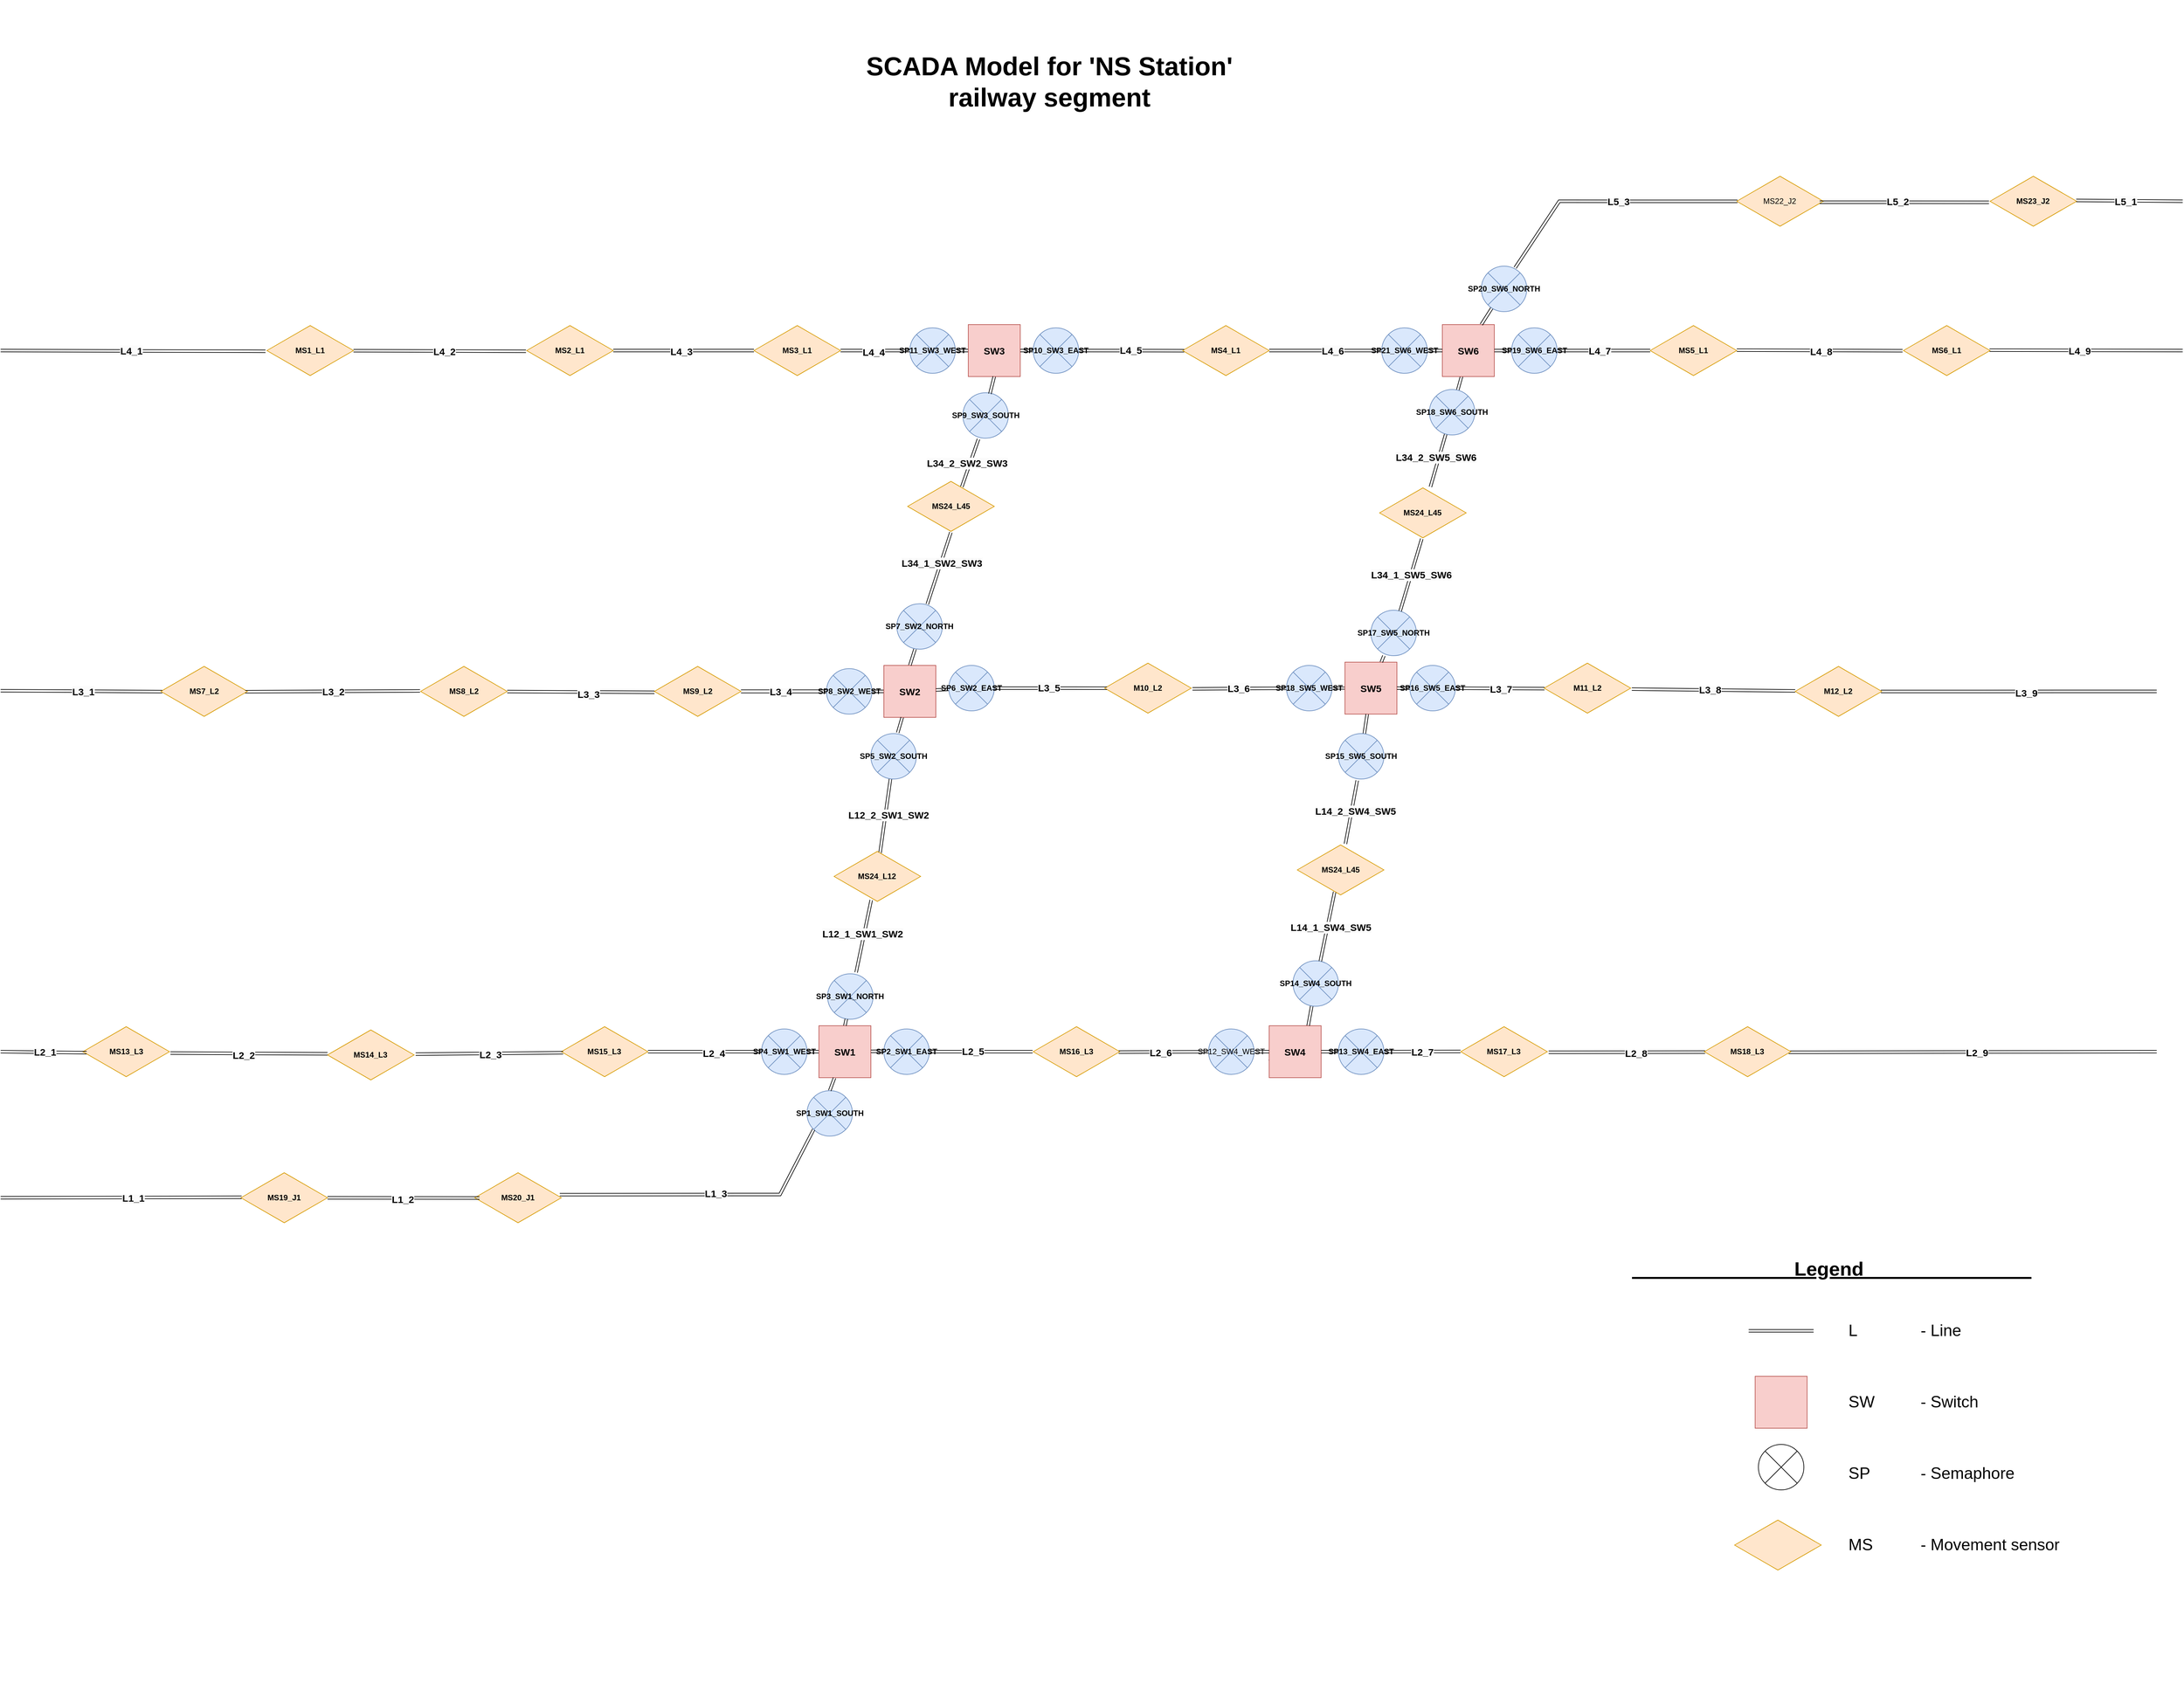 <mxfile version="24.0.6" type="device">
  <diagram id="yPxyJZ8AM_hMuL3Unpa9" name="simple gitflow">
    <mxGraphModel dx="5068" dy="2410" grid="1" gridSize="10" guides="1" tooltips="1" connect="1" arrows="1" fold="1" page="1" pageScale="1" pageWidth="1100" pageHeight="850" math="0" shadow="0">
      <root>
        <mxCell id="0" />
        <mxCell id="1" parent="0" />
        <mxCell id="pkGze3YQsq-xrmIJsWhv-1" value="" style="shape=link;html=1;rounded=0;exitX=0.994;exitY=0.492;exitDx=0;exitDy=0;exitPerimeter=0;" parent="1" source="GAUOLHCDLPHEOuQpr5a8-4" edge="1">
          <mxGeometry width="100" relative="1" as="geometry">
            <mxPoint x="2030" y="-50" as="sourcePoint" />
            <mxPoint x="2160" y="-50" as="targetPoint" />
          </mxGeometry>
        </mxCell>
        <mxCell id="TutxoRWeY0GdgtEYkwn1-10" value="&lt;b style=&quot;font-size: 12px; text-wrap: wrap; background-color: rgb(251, 251, 251);&quot;&gt;&lt;font style=&quot;font-size: 15px;&quot;&gt;L4_9&lt;/font&gt;&lt;/b&gt;" style="edgeLabel;html=1;align=center;verticalAlign=middle;resizable=0;points=[];" vertex="1" connectable="0" parent="pkGze3YQsq-xrmIJsWhv-1">
          <mxGeometry x="-0.062" y="-3" relative="1" as="geometry">
            <mxPoint x="-1" y="-3" as="offset" />
          </mxGeometry>
        </mxCell>
        <mxCell id="pkGze3YQsq-xrmIJsWhv-2" value="" style="shape=link;html=1;rounded=0;exitX=0.989;exitY=0.502;exitDx=0;exitDy=0;exitPerimeter=0;" parent="1" source="GAUOLHCDLPHEOuQpr5a8-13" edge="1">
          <mxGeometry width="100" relative="1" as="geometry">
            <mxPoint x="1940" y="480" as="sourcePoint" />
            <mxPoint x="2120" y="475" as="targetPoint" />
          </mxGeometry>
        </mxCell>
        <mxCell id="TutxoRWeY0GdgtEYkwn1-40" value="&lt;b style=&quot;font-size: 12px; text-wrap: wrap; background-color: rgb(251, 251, 251);&quot;&gt;&lt;font style=&quot;font-size: 15px;&quot;&gt;L3_9&lt;/font&gt;&lt;/b&gt;" style="edgeLabel;html=1;align=center;verticalAlign=middle;resizable=0;points=[];" vertex="1" connectable="0" parent="pkGze3YQsq-xrmIJsWhv-2">
          <mxGeometry x="0.055" y="-2" relative="1" as="geometry">
            <mxPoint as="offset" />
          </mxGeometry>
        </mxCell>
        <mxCell id="pkGze3YQsq-xrmIJsWhv-3" value="" style="shape=link;html=1;rounded=0;exitX=0.974;exitY=0.511;exitDx=0;exitDy=0;exitPerimeter=0;" parent="1" source="GAUOLHCDLPHEOuQpr5a8-30" edge="1">
          <mxGeometry width="100" relative="1" as="geometry">
            <mxPoint x="1871.13" y="1035.84" as="sourcePoint" />
            <mxPoint x="2120" y="1030" as="targetPoint" />
          </mxGeometry>
        </mxCell>
        <mxCell id="TutxoRWeY0GdgtEYkwn1-54" value="&lt;b style=&quot;font-size: 12px; text-wrap: wrap; background-color: rgb(251, 251, 251);&quot;&gt;&lt;font style=&quot;font-size: 15px;&quot;&gt;L2_9&lt;/font&gt;&lt;/b&gt;" style="edgeLabel;html=1;align=center;verticalAlign=middle;resizable=0;points=[];" vertex="1" connectable="0" parent="pkGze3YQsq-xrmIJsWhv-3">
          <mxGeometry x="0.024" relative="1" as="geometry">
            <mxPoint as="offset" />
          </mxGeometry>
        </mxCell>
        <mxCell id="pkGze3YQsq-xrmIJsWhv-26" value="" style="shape=link;html=1;rounded=0;" parent="1" source="GAUOLHCDLPHEOuQpr5a8-107" edge="1">
          <mxGeometry width="100" relative="1" as="geometry">
            <mxPoint x="-850" y="-50" as="sourcePoint" />
            <mxPoint x="290" y="-50" as="targetPoint" />
          </mxGeometry>
        </mxCell>
        <mxCell id="pkGze3YQsq-xrmIJsWhv-27" value="&lt;b&gt;&lt;font style=&quot;font-size: 15px;&quot;&gt;SW3&lt;/font&gt;&lt;/b&gt;" style="whiteSpace=wrap;html=1;aspect=fixed;fillColor=#f8cecc;strokeColor=#b85450;" parent="1" vertex="1">
          <mxGeometry x="290" y="-90" width="80" height="80" as="geometry" />
        </mxCell>
        <mxCell id="pkGze3YQsq-xrmIJsWhv-31" value="" style="shape=link;html=1;rounded=0;" parent="1" source="GAUOLHCDLPHEOuQpr5a8-88" target="pkGze3YQsq-xrmIJsWhv-30" edge="1">
          <mxGeometry width="100" relative="1" as="geometry">
            <mxPoint x="-1190" y="470" as="sourcePoint" />
            <mxPoint x="1520" y="480" as="targetPoint" />
          </mxGeometry>
        </mxCell>
        <mxCell id="pkGze3YQsq-xrmIJsWhv-30" value="&lt;b&gt;&lt;font style=&quot;font-size: 15px;&quot;&gt;SW2&lt;/font&gt;&lt;/b&gt;" style="whiteSpace=wrap;html=1;aspect=fixed;fillColor=#f8cecc;strokeColor=#b85450;" parent="1" vertex="1">
          <mxGeometry x="160" y="435" width="80" height="80" as="geometry" />
        </mxCell>
        <mxCell id="pkGze3YQsq-xrmIJsWhv-33" value="" style="shape=link;html=1;rounded=0;" parent="1" source="GAUOLHCDLPHEOuQpr5a8-82" target="pkGze3YQsq-xrmIJsWhv-32" edge="1">
          <mxGeometry width="100" relative="1" as="geometry">
            <mxPoint x="-1010" y="1035" as="sourcePoint" />
            <mxPoint x="1500" y="1035" as="targetPoint" />
          </mxGeometry>
        </mxCell>
        <mxCell id="pkGze3YQsq-xrmIJsWhv-32" value="&lt;font style=&quot;font-size: 15px;&quot;&gt;&lt;b&gt;SW1&lt;/b&gt;&lt;/font&gt;" style="whiteSpace=wrap;html=1;aspect=fixed;fillColor=#f8cecc;strokeColor=#b85450;" parent="1" vertex="1">
          <mxGeometry x="60" y="990" width="80" height="80" as="geometry" />
        </mxCell>
        <mxCell id="pkGze3YQsq-xrmIJsWhv-35" value="" style="shape=link;html=1;rounded=0;" parent="1" source="GAUOLHCDLPHEOuQpr5a8-143" target="pkGze3YQsq-xrmIJsWhv-34" edge="1">
          <mxGeometry width="100" relative="1" as="geometry">
            <mxPoint x="810" y="570" as="sourcePoint" />
            <mxPoint x="1550" as="targetPoint" />
            <Array as="points" />
          </mxGeometry>
        </mxCell>
        <mxCell id="pkGze3YQsq-xrmIJsWhv-34" value="&lt;b&gt;&lt;font style=&quot;font-size: 15px;&quot;&gt;SW6&lt;/font&gt;&lt;/b&gt;" style="whiteSpace=wrap;html=1;aspect=fixed;fillColor=#f8cecc;strokeColor=#b85450;" parent="1" vertex="1">
          <mxGeometry x="1020" y="-90" width="80" height="80" as="geometry" />
        </mxCell>
        <mxCell id="pkGze3YQsq-xrmIJsWhv-37" value="" style="shape=link;html=1;rounded=0;width=3.333;" parent="1" source="GAUOLHCDLPHEOuQpr5a8-122" target="pkGze3YQsq-xrmIJsWhv-36" edge="1">
          <mxGeometry width="100" relative="1" as="geometry">
            <mxPoint x="240" y="475" as="sourcePoint" />
            <mxPoint x="1520" y="480" as="targetPoint" />
          </mxGeometry>
        </mxCell>
        <mxCell id="pkGze3YQsq-xrmIJsWhv-36" value="&lt;b&gt;&lt;font style=&quot;font-size: 15px;&quot;&gt;SW5&lt;/font&gt;&lt;/b&gt;" style="whiteSpace=wrap;html=1;aspect=fixed;fillColor=#f8cecc;strokeColor=#b85450;" parent="1" vertex="1">
          <mxGeometry x="870" y="430" width="80" height="80" as="geometry" />
        </mxCell>
        <mxCell id="pkGze3YQsq-xrmIJsWhv-48" value="&lt;b&gt;MS1_L1&lt;/b&gt;" style="html=1;whiteSpace=wrap;aspect=fixed;shape=isoRectangle;fillColor=#ffe6cc;strokeColor=#d79b00;" parent="1" vertex="1">
          <mxGeometry x="-790" y="-90" width="133.33" height="80" as="geometry" />
        </mxCell>
        <mxCell id="pkGze3YQsq-xrmIJsWhv-50" value="&lt;b&gt;MS2_L1&lt;/b&gt;" style="html=1;whiteSpace=wrap;aspect=fixed;shape=isoRectangle;fillColor=#ffe6cc;strokeColor=#d79b00;" parent="1" vertex="1">
          <mxGeometry x="-390" y="-90" width="133.33" height="80" as="geometry" />
        </mxCell>
        <mxCell id="pkGze3YQsq-xrmIJsWhv-52" value="&lt;b&gt;MS3_L1&lt;/b&gt;" style="html=1;whiteSpace=wrap;aspect=fixed;shape=isoRectangle;fillColor=#ffe6cc;strokeColor=#d79b00;" parent="1" vertex="1">
          <mxGeometry x="-40" y="-90" width="133.33" height="80" as="geometry" />
        </mxCell>
        <mxCell id="pkGze3YQsq-xrmIJsWhv-54" value="&lt;b&gt;MS7_L2&lt;/b&gt;" style="html=1;whiteSpace=wrap;aspect=fixed;shape=isoRectangle;fillColor=#ffe6cc;strokeColor=#d79b00;" parent="1" vertex="1">
          <mxGeometry x="-953.33" y="435" width="133.33" height="80" as="geometry" />
        </mxCell>
        <mxCell id="pkGze3YQsq-xrmIJsWhv-55" value="&lt;b&gt;MS8_L2&lt;/b&gt;" style="html=1;whiteSpace=wrap;aspect=fixed;shape=isoRectangle;fillColor=#ffe6cc;strokeColor=#d79b00;" parent="1" vertex="1">
          <mxGeometry x="-553.33" y="435" width="133.33" height="80" as="geometry" />
        </mxCell>
        <mxCell id="GAUOLHCDLPHEOuQpr5a8-1" value="&lt;b&gt;MS4_L1&lt;/b&gt;" style="html=1;whiteSpace=wrap;aspect=fixed;shape=isoRectangle;fillColor=#ffe6cc;strokeColor=#d79b00;" parent="1" vertex="1">
          <mxGeometry x="620" y="-90" width="133.33" height="80" as="geometry" />
        </mxCell>
        <mxCell id="GAUOLHCDLPHEOuQpr5a8-3" value="&lt;b&gt;MS5_L1&lt;/b&gt;" style="html=1;whiteSpace=wrap;aspect=fixed;shape=isoRectangle;fillColor=#ffe6cc;strokeColor=#d79b00;" parent="1" vertex="1">
          <mxGeometry x="1340" y="-90" width="133.33" height="80" as="geometry" />
        </mxCell>
        <mxCell id="GAUOLHCDLPHEOuQpr5a8-5" value="" style="shape=link;html=1;rounded=0;entryX=0;entryY=0.5;entryDx=0;entryDy=0;" parent="1" source="GAUOLHCDLPHEOuQpr5a8-141" target="pkGze3YQsq-xrmIJsWhv-34" edge="1">
          <mxGeometry width="100" relative="1" as="geometry">
            <mxPoint x="753" y="-50" as="sourcePoint" />
            <mxPoint x="1010" y="-50" as="targetPoint" />
          </mxGeometry>
        </mxCell>
        <mxCell id="GAUOLHCDLPHEOuQpr5a8-4" value="&lt;b&gt;MS6_L1&lt;/b&gt;" style="html=1;whiteSpace=wrap;aspect=fixed;shape=isoRectangle;fillColor=#ffe6cc;strokeColor=#d79b00;" parent="1" vertex="1">
          <mxGeometry x="1730" y="-90" width="133.33" height="80" as="geometry" />
        </mxCell>
        <mxCell id="GAUOLHCDLPHEOuQpr5a8-8" value="" style="shape=link;html=1;rounded=0;exitX=1;exitY=0.5;exitDx=0;exitDy=0;" parent="1" source="GAUOLHCDLPHEOuQpr5a8-140" edge="1">
          <mxGeometry width="100" relative="1" as="geometry">
            <mxPoint x="1300" y="-50" as="sourcePoint" />
            <mxPoint x="1340" y="-50" as="targetPoint" />
          </mxGeometry>
        </mxCell>
        <mxCell id="TutxoRWeY0GdgtEYkwn1-8" value="&lt;b style=&quot;font-size: 15px; text-wrap: wrap; background-color: rgb(251, 251, 251);&quot;&gt;L4_7&lt;/b&gt;" style="edgeLabel;html=1;align=center;verticalAlign=middle;resizable=0;points=[];" vertex="1" connectable="0" parent="GAUOLHCDLPHEOuQpr5a8-8">
          <mxGeometry x="-0.093" y="-3" relative="1" as="geometry">
            <mxPoint y="-3" as="offset" />
          </mxGeometry>
        </mxCell>
        <mxCell id="GAUOLHCDLPHEOuQpr5a8-9" value="&lt;b&gt;M10_L2&lt;/b&gt;" style="html=1;whiteSpace=wrap;aspect=fixed;shape=isoRectangle;fillColor=#ffe6cc;strokeColor=#d79b00;" parent="1" vertex="1">
          <mxGeometry x="500" y="430" width="133.33" height="80" as="geometry" />
        </mxCell>
        <mxCell id="GAUOLHCDLPHEOuQpr5a8-11" value="&lt;b&gt;M11_L2&lt;/b&gt;" style="html=1;whiteSpace=wrap;aspect=fixed;shape=isoRectangle;fillColor=#ffe6cc;strokeColor=#d79b00;" parent="1" vertex="1">
          <mxGeometry x="1176.67" y="430" width="133.33" height="80" as="geometry" />
        </mxCell>
        <mxCell id="GAUOLHCDLPHEOuQpr5a8-14" value="" style="shape=link;html=1;rounded=0;exitX=1.013;exitY=0.519;exitDx=0;exitDy=0;exitPerimeter=0;" parent="1" source="GAUOLHCDLPHEOuQpr5a8-11" target="GAUOLHCDLPHEOuQpr5a8-13" edge="1">
          <mxGeometry width="100" relative="1" as="geometry">
            <mxPoint x="1460" y="480" as="sourcePoint" />
            <mxPoint x="1990" y="480" as="targetPoint" />
          </mxGeometry>
        </mxCell>
        <mxCell id="TutxoRWeY0GdgtEYkwn1-39" value="&lt;b style=&quot;font-size: 12px; text-wrap: wrap; background-color: rgb(251, 251, 251);&quot;&gt;&lt;font style=&quot;font-size: 15px;&quot;&gt;L3_8&lt;/font&gt;&lt;/b&gt;" style="edgeLabel;html=1;align=center;verticalAlign=middle;resizable=0;points=[];" vertex="1" connectable="0" parent="GAUOLHCDLPHEOuQpr5a8-14">
          <mxGeometry x="-0.043" y="1" relative="1" as="geometry">
            <mxPoint as="offset" />
          </mxGeometry>
        </mxCell>
        <mxCell id="GAUOLHCDLPHEOuQpr5a8-13" value="&lt;b&gt;M12_L2&lt;/b&gt;" style="html=1;whiteSpace=wrap;aspect=fixed;shape=isoRectangle;fillColor=#ffe6cc;strokeColor=#d79b00;" parent="1" vertex="1">
          <mxGeometry x="1563.33" y="435" width="133.33" height="80" as="geometry" />
        </mxCell>
        <mxCell id="GAUOLHCDLPHEOuQpr5a8-16" value="&lt;b&gt;MS14_L3&lt;/b&gt;" style="html=1;whiteSpace=wrap;aspect=fixed;shape=isoRectangle;fillColor=#ffe6cc;strokeColor=#d79b00;" parent="1" vertex="1">
          <mxGeometry x="-696.67" y="995" width="133.33" height="80" as="geometry" />
        </mxCell>
        <mxCell id="GAUOLHCDLPHEOuQpr5a8-15" value="&lt;b&gt;MS13_L3&lt;/b&gt;" style="html=1;whiteSpace=wrap;aspect=fixed;shape=isoRectangle;fillColor=#ffe6cc;strokeColor=#d79b00;" parent="1" vertex="1">
          <mxGeometry x="-1073.33" y="990" width="133.33" height="80" as="geometry" />
        </mxCell>
        <mxCell id="pkGze3YQsq-xrmIJsWhv-56" value="&lt;b&gt;MS9_L2&lt;/b&gt;" style="html=1;whiteSpace=wrap;aspect=fixed;shape=isoRectangle;fillColor=#ffe6cc;strokeColor=#d79b00;" parent="1" vertex="1">
          <mxGeometry x="-193.33" y="435" width="133.33" height="80" as="geometry" />
        </mxCell>
        <mxCell id="GAUOLHCDLPHEOuQpr5a8-17" value="&lt;b&gt;MS15_L3&lt;/b&gt;" style="html=1;whiteSpace=wrap;aspect=fixed;shape=isoRectangle;fillColor=#ffe6cc;strokeColor=#d79b00;" parent="1" vertex="1">
          <mxGeometry x="-336.66" y="990" width="133.33" height="80" as="geometry" />
        </mxCell>
        <mxCell id="GAUOLHCDLPHEOuQpr5a8-25" value="" style="shape=link;html=1;rounded=0;entryX=0;entryY=0.478;entryDx=0;entryDy=0;entryPerimeter=0;exitX=1.011;exitY=0.527;exitDx=0;exitDy=0;exitPerimeter=0;" parent="1" source="GAUOLHCDLPHEOuQpr5a8-15" target="GAUOLHCDLPHEOuQpr5a8-16" edge="1">
          <mxGeometry width="100" relative="1" as="geometry">
            <mxPoint x="-770" y="1034.507" as="sourcePoint" />
            <mxPoint x="-820" y="1035" as="targetPoint" />
          </mxGeometry>
        </mxCell>
        <mxCell id="TutxoRWeY0GdgtEYkwn1-46" value="&lt;b style=&quot;font-size: 12px; text-wrap: wrap; background-color: rgb(251, 251, 251);&quot;&gt;&lt;font style=&quot;font-size: 15px;&quot;&gt;L2_2&lt;/font&gt;&lt;/b&gt;" style="edgeLabel;html=1;align=center;verticalAlign=middle;resizable=0;points=[];" vertex="1" connectable="0" parent="GAUOLHCDLPHEOuQpr5a8-25">
          <mxGeometry x="-0.073" y="-2" relative="1" as="geometry">
            <mxPoint as="offset" />
          </mxGeometry>
        </mxCell>
        <mxCell id="GAUOLHCDLPHEOuQpr5a8-26" value="" style="shape=link;html=1;rounded=0;" parent="1" target="pkGze3YQsq-xrmIJsWhv-38" edge="1">
          <mxGeometry width="100" relative="1" as="geometry">
            <mxPoint x="780" y="1035" as="sourcePoint" />
            <mxPoint x="992" y="735" as="targetPoint" />
            <Array as="points" />
          </mxGeometry>
        </mxCell>
        <mxCell id="pkGze3YQsq-xrmIJsWhv-38" value="&lt;b&gt;&lt;font style=&quot;font-size: 15px;&quot;&gt;SW4&lt;/font&gt;&lt;/b&gt;" style="whiteSpace=wrap;html=1;aspect=fixed;fillColor=#f8cecc;strokeColor=#b85450;" parent="1" vertex="1">
          <mxGeometry x="753.33" y="990" width="80" height="80" as="geometry" />
        </mxCell>
        <mxCell id="GAUOLHCDLPHEOuQpr5a8-27" value="&lt;b&gt;MS16_L3&lt;/b&gt;" style="html=1;whiteSpace=wrap;aspect=fixed;shape=isoRectangle;fillColor=#ffe6cc;strokeColor=#d79b00;" parent="1" vertex="1">
          <mxGeometry x="390.0" y="990" width="133.33" height="80" as="geometry" />
        </mxCell>
        <mxCell id="GAUOLHCDLPHEOuQpr5a8-28" value="&lt;b&gt;MS17_L3&lt;/b&gt;" style="html=1;whiteSpace=wrap;aspect=fixed;shape=isoRectangle;fillColor=#ffe6cc;strokeColor=#d79b00;" parent="1" vertex="1">
          <mxGeometry x="1048.33" y="990" width="133.33" height="80" as="geometry" />
        </mxCell>
        <mxCell id="GAUOLHCDLPHEOuQpr5a8-30" value="&lt;b&gt;MS18_L3&lt;/b&gt;" style="html=1;whiteSpace=wrap;aspect=fixed;shape=isoRectangle;fillColor=#ffe6cc;strokeColor=#d79b00;" parent="1" vertex="1">
          <mxGeometry x="1423.34" y="990" width="133.33" height="80" as="geometry" />
        </mxCell>
        <mxCell id="GAUOLHCDLPHEOuQpr5a8-31" value="&lt;b&gt;MS20_J1&lt;/b&gt;" style="html=1;whiteSpace=wrap;aspect=fixed;shape=isoRectangle;fillColor=#ffe6cc;strokeColor=#d79b00;" parent="1" vertex="1">
          <mxGeometry x="-469.99" y="1215" width="133.33" height="80" as="geometry" />
        </mxCell>
        <mxCell id="GAUOLHCDLPHEOuQpr5a8-35" value="&lt;b&gt;MS19_J1&lt;/b&gt;" style="html=1;whiteSpace=wrap;aspect=fixed;shape=isoRectangle;fillColor=#ffe6cc;strokeColor=#d79b00;" parent="1" vertex="1">
          <mxGeometry x="-830.0" y="1215" width="133.33" height="80" as="geometry" />
        </mxCell>
        <mxCell id="GAUOLHCDLPHEOuQpr5a8-40" value="&lt;b&gt;MS23_J2&lt;/b&gt;" style="html=1;whiteSpace=wrap;aspect=fixed;shape=isoRectangle;fillColor=#ffe6cc;strokeColor=#d79b00;" parent="1" vertex="1">
          <mxGeometry x="1863.33" y="-320" width="133.33" height="80" as="geometry" />
        </mxCell>
        <mxCell id="GAUOLHCDLPHEOuQpr5a8-41" value="MS22_J2" style="html=1;whiteSpace=wrap;aspect=fixed;shape=isoRectangle;fillColor=#ffe6cc;strokeColor=#d79b00;" parent="1" vertex="1">
          <mxGeometry x="1473.33" y="-320" width="133.33" height="80" as="geometry" />
        </mxCell>
        <mxCell id="GAUOLHCDLPHEOuQpr5a8-48" value="" style="shape=link;html=1;rounded=0;exitX=0.531;exitY=0.047;exitDx=0;exitDy=0;exitPerimeter=0;" parent="1" source="GAUOLHCDLPHEOuQpr5a8-239" target="GAUOLHCDLPHEOuQpr5a8-87" edge="1">
          <mxGeometry width="100" relative="1" as="geometry">
            <mxPoint x="171.9" y="658.11" as="sourcePoint" />
            <mxPoint x="270" y="680" as="targetPoint" />
          </mxGeometry>
        </mxCell>
        <mxCell id="TutxoRWeY0GdgtEYkwn1-41" value="&lt;span style=&quot;font-size: 15px; font-weight: 700; text-wrap: wrap; background-color: rgb(251, 251, 251);&quot;&gt;L12_2_SW1_SW2&lt;/span&gt;" style="edgeLabel;html=1;align=center;verticalAlign=middle;resizable=0;points=[];" vertex="1" connectable="0" parent="GAUOLHCDLPHEOuQpr5a8-48">
          <mxGeometry x="0.054" y="-4" relative="1" as="geometry">
            <mxPoint as="offset" />
          </mxGeometry>
        </mxCell>
        <mxCell id="GAUOLHCDLPHEOuQpr5a8-49" value="" style="shape=link;html=1;rounded=0;entryX=0.344;entryY=1.018;entryDx=0;entryDy=0;exitX=0.625;exitY=0.125;exitDx=0;exitDy=0;exitPerimeter=0;entryPerimeter=0;" parent="1" source="TutxoRWeY0GdgtEYkwn1-21" target="GAUOLHCDLPHEOuQpr5a8-106" edge="1">
          <mxGeometry width="100" relative="1" as="geometry">
            <mxPoint x="251.6" y="270.33" as="sourcePoint" />
            <mxPoint x="290" y="260" as="targetPoint" />
          </mxGeometry>
        </mxCell>
        <mxCell id="TutxoRWeY0GdgtEYkwn1-25" value="&lt;span style=&quot;font-size: 15px; font-weight: 700; text-wrap: wrap; background-color: rgb(251, 251, 251);&quot;&gt;L34_2_SW2_SW3&lt;/span&gt;" style="edgeLabel;html=1;align=center;verticalAlign=middle;resizable=0;points=[];" vertex="1" connectable="0" parent="GAUOLHCDLPHEOuQpr5a8-49">
          <mxGeometry x="-0.044" y="5" relative="1" as="geometry">
            <mxPoint as="offset" />
          </mxGeometry>
        </mxCell>
        <mxCell id="GAUOLHCDLPHEOuQpr5a8-51" value="" style="shape=link;html=1;rounded=0;exitX=1;exitY=0.5;exitDx=0;exitDy=0;" parent="1" source="GAUOLHCDLPHEOuQpr5a8-116" target="pkGze3YQsq-xrmIJsWhv-38" edge="1">
          <mxGeometry width="100" relative="1" as="geometry">
            <mxPoint x="622.49" y="1035.24" as="sourcePoint" />
            <mxPoint x="670" y="1050" as="targetPoint" />
          </mxGeometry>
        </mxCell>
        <mxCell id="GAUOLHCDLPHEOuQpr5a8-52" value="" style="shape=link;html=1;rounded=0;exitX=1.015;exitY=0.511;exitDx=0;exitDy=0;exitPerimeter=0;entryX=0.009;entryY=0.508;entryDx=0;entryDy=0;entryPerimeter=0;" parent="1" source="GAUOLHCDLPHEOuQpr5a8-28" target="GAUOLHCDLPHEOuQpr5a8-30" edge="1">
          <mxGeometry width="100" relative="1" as="geometry">
            <mxPoint x="1340.96" y="1035.84" as="sourcePoint" />
            <mxPoint x="1370" y="1040" as="targetPoint" />
          </mxGeometry>
        </mxCell>
        <mxCell id="TutxoRWeY0GdgtEYkwn1-53" value="&lt;b style=&quot;font-size: 12px; text-wrap: wrap; background-color: rgb(251, 251, 251);&quot;&gt;&lt;font style=&quot;font-size: 15px;&quot;&gt;L2_8&lt;/font&gt;&lt;/b&gt;" style="edgeLabel;html=1;align=center;verticalAlign=middle;resizable=0;points=[];" vertex="1" connectable="0" parent="GAUOLHCDLPHEOuQpr5a8-52">
          <mxGeometry x="0.116" y="-1" relative="1" as="geometry">
            <mxPoint as="offset" />
          </mxGeometry>
        </mxCell>
        <mxCell id="GAUOLHCDLPHEOuQpr5a8-81" value="&lt;span style=&quot;font-weight: 700;&quot;&gt;SP1_SW1_SOUTH&lt;/span&gt;" style="shape=sumEllipse;perimeter=ellipsePerimeter;whiteSpace=wrap;html=1;backgroundOutline=1;fillColor=#dae8fc;strokeColor=#6c8ebf;" parent="1" vertex="1">
          <mxGeometry x="41.67" y="1090" width="70" height="70" as="geometry" />
        </mxCell>
        <mxCell id="GAUOLHCDLPHEOuQpr5a8-82" value="&lt;span style=&quot;font-weight: 700;&quot;&gt;SP4_SW1_WEST&lt;/span&gt;" style="shape=sumEllipse;perimeter=ellipsePerimeter;whiteSpace=wrap;html=1;backgroundOutline=1;fillColor=#dae8fc;strokeColor=#6c8ebf;" parent="1" vertex="1">
          <mxGeometry x="-28.33" y="995" width="70" height="70" as="geometry" />
        </mxCell>
        <mxCell id="GAUOLHCDLPHEOuQpr5a8-84" value="&lt;span style=&quot;font-weight: 700;&quot;&gt;SP3_SW1_NORTH&lt;/span&gt;" style="shape=sumEllipse;perimeter=ellipsePerimeter;whiteSpace=wrap;html=1;backgroundOutline=1;fillColor=#dae8fc;strokeColor=#6c8ebf;" parent="1" vertex="1">
          <mxGeometry x="73.33" y="910" width="70" height="70" as="geometry" />
        </mxCell>
        <mxCell id="GAUOLHCDLPHEOuQpr5a8-86" value="" style="shape=link;html=1;rounded=0;entryX=0.085;entryY=0.488;entryDx=0;entryDy=0;entryPerimeter=0;" parent="1" source="pkGze3YQsq-xrmIJsWhv-32" target="GAUOLHCDLPHEOuQpr5a8-85" edge="1">
          <mxGeometry width="100" relative="1" as="geometry">
            <mxPoint x="140" y="1035" as="sourcePoint" />
            <mxPoint x="401" y="1034" as="targetPoint" />
          </mxGeometry>
        </mxCell>
        <mxCell id="GAUOLHCDLPHEOuQpr5a8-85" value="&lt;b&gt;SP2_SW1_EAST&lt;/b&gt;" style="shape=sumEllipse;perimeter=ellipsePerimeter;whiteSpace=wrap;html=1;backgroundOutline=1;fillColor=#dae8fc;strokeColor=#6c8ebf;" parent="1" vertex="1">
          <mxGeometry x="160" y="995" width="70" height="70" as="geometry" />
        </mxCell>
        <mxCell id="GAUOLHCDLPHEOuQpr5a8-87" value="&lt;span style=&quot;font-weight: 700;&quot;&gt;SP5_SW2_SOUTH&lt;/span&gt;" style="shape=sumEllipse;perimeter=ellipsePerimeter;whiteSpace=wrap;html=1;backgroundOutline=1;fillColor=#dae8fc;strokeColor=#6c8ebf;" parent="1" vertex="1">
          <mxGeometry x="140" y="540" width="70" height="70" as="geometry" />
        </mxCell>
        <mxCell id="GAUOLHCDLPHEOuQpr5a8-88" value="&lt;span style=&quot;font-weight: 700;&quot;&gt;SP8_SW2_WEST&lt;/span&gt;" style="shape=sumEllipse;perimeter=ellipsePerimeter;whiteSpace=wrap;html=1;backgroundOutline=1;fillColor=#dae8fc;strokeColor=#6c8ebf;" parent="1" vertex="1">
          <mxGeometry x="71.66" y="440" width="70" height="70" as="geometry" />
        </mxCell>
        <mxCell id="GAUOLHCDLPHEOuQpr5a8-92" value="" style="shape=link;html=1;rounded=0;exitX=0.59;exitY=-0.017;exitDx=0;exitDy=0;exitPerimeter=0;" parent="1" source="GAUOLHCDLPHEOuQpr5a8-87" target="pkGze3YQsq-xrmIJsWhv-30" edge="1">
          <mxGeometry width="100" relative="1" as="geometry">
            <mxPoint x="280" y="680" as="sourcePoint" />
            <mxPoint x="380" y="680" as="targetPoint" />
          </mxGeometry>
        </mxCell>
        <mxCell id="GAUOLHCDLPHEOuQpr5a8-93" value="" style="shape=link;html=1;rounded=0;entryX=0.4;entryY=0.997;entryDx=0;entryDy=0;exitX=0.5;exitY=0;exitDx=0;exitDy=0;entryPerimeter=0;" parent="1" source="pkGze3YQsq-xrmIJsWhv-30" target="GAUOLHCDLPHEOuQpr5a8-89" edge="1">
          <mxGeometry width="100" relative="1" as="geometry">
            <mxPoint x="200" y="435" as="sourcePoint" />
            <mxPoint x="310" y="70" as="targetPoint" />
          </mxGeometry>
        </mxCell>
        <mxCell id="GAUOLHCDLPHEOuQpr5a8-89" value="&lt;span style=&quot;font-weight: 700;&quot;&gt;SP7_SW2_NORTH&lt;/span&gt;" style="shape=sumEllipse;perimeter=ellipsePerimeter;whiteSpace=wrap;html=1;backgroundOutline=1;fillColor=#dae8fc;strokeColor=#6c8ebf;" parent="1" vertex="1">
          <mxGeometry x="180" y="340" width="70" height="70" as="geometry" />
        </mxCell>
        <mxCell id="GAUOLHCDLPHEOuQpr5a8-95" value="" style="shape=link;html=1;rounded=0;" parent="1" source="pkGze3YQsq-xrmIJsWhv-30" target="GAUOLHCDLPHEOuQpr5a8-90" edge="1">
          <mxGeometry width="100" relative="1" as="geometry">
            <mxPoint x="240" y="475" as="sourcePoint" />
            <mxPoint x="500" y="475" as="targetPoint" />
          </mxGeometry>
        </mxCell>
        <mxCell id="GAUOLHCDLPHEOuQpr5a8-90" value="&lt;span style=&quot;font-weight: 700;&quot;&gt;SP6_SW2_EAST&lt;/span&gt;" style="shape=sumEllipse;perimeter=ellipsePerimeter;whiteSpace=wrap;html=1;backgroundOutline=1;fillColor=#dae8fc;strokeColor=#6c8ebf;" parent="1" vertex="1">
          <mxGeometry x="260.0" y="435" width="70" height="70" as="geometry" />
        </mxCell>
        <mxCell id="GAUOLHCDLPHEOuQpr5a8-106" value="&lt;span style=&quot;font-weight: 700;&quot;&gt;SP9_SW3_SOUTH&lt;/span&gt;" style="shape=sumEllipse;perimeter=ellipsePerimeter;whiteSpace=wrap;html=1;backgroundOutline=1;fillColor=#dae8fc;strokeColor=#6c8ebf;" parent="1" vertex="1">
          <mxGeometry x="281.67" y="15" width="70" height="70" as="geometry" />
        </mxCell>
        <mxCell id="GAUOLHCDLPHEOuQpr5a8-107" value="&lt;span style=&quot;font-weight: 700;&quot;&gt;SP11_SW3_WEST&lt;/span&gt;" style="shape=sumEllipse;perimeter=ellipsePerimeter;whiteSpace=wrap;html=1;backgroundOutline=1;fillColor=#dae8fc;strokeColor=#6c8ebf;" parent="1" vertex="1">
          <mxGeometry x="200" y="-85" width="70" height="70" as="geometry" />
        </mxCell>
        <mxCell id="GAUOLHCDLPHEOuQpr5a8-111" value="" style="shape=link;html=1;rounded=0;" parent="1" target="GAUOLHCDLPHEOuQpr5a8-109" edge="1">
          <mxGeometry width="100" relative="1" as="geometry">
            <mxPoint x="370" y="-50" as="sourcePoint" />
            <mxPoint x="620" y="-50" as="targetPoint" />
          </mxGeometry>
        </mxCell>
        <mxCell id="GAUOLHCDLPHEOuQpr5a8-109" value="&lt;span style=&quot;font-weight: 700;&quot;&gt;SP10_SW3_EAST&lt;/span&gt;" style="shape=sumEllipse;perimeter=ellipsePerimeter;whiteSpace=wrap;html=1;backgroundOutline=1;fillColor=#dae8fc;strokeColor=#6c8ebf;" parent="1" vertex="1">
          <mxGeometry x="390.0" y="-85" width="70" height="70" as="geometry" />
        </mxCell>
        <mxCell id="GAUOLHCDLPHEOuQpr5a8-116" value="SP12_SW4_WEST" style="shape=sumEllipse;perimeter=ellipsePerimeter;whiteSpace=wrap;html=1;backgroundOutline=1;fillColor=#dae8fc;strokeColor=#6c8ebf;" parent="1" vertex="1">
          <mxGeometry x="660" y="995" width="70" height="70" as="geometry" />
        </mxCell>
        <mxCell id="GAUOLHCDLPHEOuQpr5a8-129" value="" style="shape=link;html=1;rounded=0;" parent="1" source="pkGze3YQsq-xrmIJsWhv-38" target="GAUOLHCDLPHEOuQpr5a8-117" edge="1">
          <mxGeometry width="100" relative="1" as="geometry">
            <mxPoint x="830" y="1035" as="sourcePoint" />
            <mxPoint x="1050" y="1035" as="targetPoint" />
          </mxGeometry>
        </mxCell>
        <mxCell id="GAUOLHCDLPHEOuQpr5a8-117" value="&lt;span style=&quot;font-weight: 700;&quot;&gt;SP13_SW4_EAST&lt;/span&gt;" style="shape=sumEllipse;perimeter=ellipsePerimeter;whiteSpace=wrap;html=1;backgroundOutline=1;fillColor=#dae8fc;strokeColor=#6c8ebf;" parent="1" vertex="1">
          <mxGeometry x="860" y="995" width="70" height="70" as="geometry" />
        </mxCell>
        <mxCell id="GAUOLHCDLPHEOuQpr5a8-130" value="" style="shape=link;html=1;rounded=0;" parent="1" source="pkGze3YQsq-xrmIJsWhv-36" target="GAUOLHCDLPHEOuQpr5a8-124" edge="1">
          <mxGeometry width="100" relative="1" as="geometry">
            <mxPoint x="950" y="480" as="sourcePoint" />
            <mxPoint x="1177" y="480" as="targetPoint" />
          </mxGeometry>
        </mxCell>
        <mxCell id="GAUOLHCDLPHEOuQpr5a8-124" value="&lt;span style=&quot;font-weight: 700;&quot;&gt;SP16_SW5_EAST&lt;/span&gt;" style="shape=sumEllipse;perimeter=ellipsePerimeter;whiteSpace=wrap;html=1;backgroundOutline=1;fillColor=#dae8fc;strokeColor=#6c8ebf;" parent="1" vertex="1">
          <mxGeometry x="970" y="435" width="70" height="70" as="geometry" />
        </mxCell>
        <mxCell id="GAUOLHCDLPHEOuQpr5a8-131" value="" style="shape=link;html=1;rounded=0;exitX=1.014;exitY=0.514;exitDx=0;exitDy=0;exitPerimeter=0;" parent="1" source="GAUOLHCDLPHEOuQpr5a8-9" target="GAUOLHCDLPHEOuQpr5a8-122" edge="1">
          <mxGeometry width="100" relative="1" as="geometry">
            <mxPoint x="720" y="470" as="sourcePoint" />
            <mxPoint x="870" y="479" as="targetPoint" />
          </mxGeometry>
        </mxCell>
        <mxCell id="TutxoRWeY0GdgtEYkwn1-36" value="&#xa;&lt;b style=&quot;color: rgb(0, 0, 0); font-family: Helvetica; font-size: 15px; font-style: normal; font-variant-ligatures: normal; font-variant-caps: normal; letter-spacing: normal; orphans: 2; text-align: center; text-indent: 0px; text-transform: none; widows: 2; word-spacing: 0px; -webkit-text-stroke-width: 0px; white-space: normal; background-color: rgb(251, 251, 251); text-decoration-thickness: initial; text-decoration-style: initial; text-decoration-color: initial;&quot;&gt;L3_6&lt;/b&gt;&#xa;&#xa;" style="edgeLabel;html=1;align=center;verticalAlign=middle;resizable=0;points=[];" vertex="1" connectable="0" parent="GAUOLHCDLPHEOuQpr5a8-131">
          <mxGeometry x="-0.026" y="-6" relative="1" as="geometry">
            <mxPoint as="offset" />
          </mxGeometry>
        </mxCell>
        <mxCell id="GAUOLHCDLPHEOuQpr5a8-122" value="&lt;span style=&quot;font-weight: 700;&quot;&gt;SP18_SW5_WEST&lt;/span&gt;" style="shape=sumEllipse;perimeter=ellipsePerimeter;whiteSpace=wrap;html=1;backgroundOutline=1;fillColor=#dae8fc;strokeColor=#6c8ebf;" parent="1" vertex="1">
          <mxGeometry x="780" y="435" width="70" height="70" as="geometry" />
        </mxCell>
        <mxCell id="GAUOLHCDLPHEOuQpr5a8-132" value="" style="shape=link;html=1;rounded=0;exitX=0.75;exitY=0;exitDx=0;exitDy=0;" parent="1" source="pkGze3YQsq-xrmIJsWhv-38" target="GAUOLHCDLPHEOuQpr5a8-115" edge="1">
          <mxGeometry width="100" relative="1" as="geometry">
            <mxPoint x="801" y="995" as="sourcePoint" />
            <mxPoint x="1019" y="210" as="targetPoint" />
            <Array as="points" />
          </mxGeometry>
        </mxCell>
        <mxCell id="GAUOLHCDLPHEOuQpr5a8-115" value="&lt;span style=&quot;font-weight: 700;&quot;&gt;SP14_SW4_SOUTH&lt;/span&gt;" style="shape=sumEllipse;perimeter=ellipsePerimeter;whiteSpace=wrap;html=1;backgroundOutline=1;fillColor=#dae8fc;strokeColor=#6c8ebf;" parent="1" vertex="1">
          <mxGeometry x="790.0" y="890" width="70" height="70" as="geometry" />
        </mxCell>
        <mxCell id="GAUOLHCDLPHEOuQpr5a8-133" value="" style="shape=link;html=1;rounded=0;" parent="1" source="GAUOLHCDLPHEOuQpr5a8-121" target="pkGze3YQsq-xrmIJsWhv-36" edge="1">
          <mxGeometry width="100" relative="1" as="geometry">
            <mxPoint x="844" y="751" as="sourcePoint" />
            <mxPoint x="1029" y="70" as="targetPoint" />
            <Array as="points" />
          </mxGeometry>
        </mxCell>
        <mxCell id="GAUOLHCDLPHEOuQpr5a8-123" value="&lt;span style=&quot;font-weight: 700;&quot;&gt;SP17_SW5_NORTH&lt;/span&gt;" style="shape=sumEllipse;perimeter=ellipsePerimeter;whiteSpace=wrap;html=1;backgroundOutline=1;fillColor=#dae8fc;strokeColor=#6c8ebf;" parent="1" vertex="1">
          <mxGeometry x="910" y="350" width="70" height="70" as="geometry" />
        </mxCell>
        <mxCell id="GAUOLHCDLPHEOuQpr5a8-121" value="&lt;span style=&quot;font-weight: 700;&quot;&gt;SP15_SW5_SOUTH&lt;/span&gt;" style="shape=sumEllipse;perimeter=ellipsePerimeter;whiteSpace=wrap;html=1;backgroundOutline=1;fillColor=#dae8fc;strokeColor=#6c8ebf;" parent="1" vertex="1">
          <mxGeometry x="860" y="540" width="70" height="70" as="geometry" />
        </mxCell>
        <mxCell id="GAUOLHCDLPHEOuQpr5a8-135" value="" style="shape=link;html=1;rounded=0;" parent="1" source="pkGze3YQsq-xrmIJsWhv-36" edge="1">
          <mxGeometry width="100" relative="1" as="geometry">
            <mxPoint x="770" y="360" as="sourcePoint" />
            <mxPoint x="930" y="420" as="targetPoint" />
          </mxGeometry>
        </mxCell>
        <mxCell id="GAUOLHCDLPHEOuQpr5a8-141" value="&lt;span style=&quot;font-weight: 700;&quot;&gt;SP21_SW6_WEST&lt;/span&gt;" style="shape=sumEllipse;perimeter=ellipsePerimeter;whiteSpace=wrap;html=1;backgroundOutline=1;fillColor=#dae8fc;strokeColor=#6c8ebf;" parent="1" vertex="1">
          <mxGeometry x="926.67" y="-85" width="70" height="70" as="geometry" />
        </mxCell>
        <mxCell id="GAUOLHCDLPHEOuQpr5a8-145" value="" style="shape=link;html=1;rounded=0;exitX=1;exitY=0.5;exitDx=0;exitDy=0;" parent="1" source="pkGze3YQsq-xrmIJsWhv-34" target="GAUOLHCDLPHEOuQpr5a8-140" edge="1">
          <mxGeometry width="100" relative="1" as="geometry">
            <mxPoint x="1100" y="-50" as="sourcePoint" />
            <mxPoint x="1340" y="-50" as="targetPoint" />
          </mxGeometry>
        </mxCell>
        <mxCell id="GAUOLHCDLPHEOuQpr5a8-140" value="&lt;span style=&quot;font-weight: 700;&quot;&gt;SP19_SW6_EAST&lt;/span&gt;" style="shape=sumEllipse;perimeter=ellipsePerimeter;whiteSpace=wrap;html=1;backgroundOutline=1;fillColor=#dae8fc;strokeColor=#6c8ebf;" parent="1" vertex="1">
          <mxGeometry x="1126.67" y="-85" width="70" height="70" as="geometry" />
        </mxCell>
        <mxCell id="GAUOLHCDLPHEOuQpr5a8-146" value="" style="shape=link;html=1;rounded=0;" parent="1" source="TutxoRWeY0GdgtEYkwn1-19" target="GAUOLHCDLPHEOuQpr5a8-143" edge="1">
          <mxGeometry width="100" relative="1" as="geometry">
            <mxPoint x="954" y="356" as="sourcePoint" />
            <mxPoint x="1029" y="70" as="targetPoint" />
            <Array as="points" />
          </mxGeometry>
        </mxCell>
        <mxCell id="TutxoRWeY0GdgtEYkwn1-28" value="&lt;span style=&quot;font-size: 15px; font-weight: 700; text-wrap: wrap; background-color: rgb(251, 251, 251);&quot;&gt;L34_2_SW5_SW6&lt;/span&gt;" style="edgeLabel;html=1;align=center;verticalAlign=middle;resizable=0;points=[];" vertex="1" connectable="0" parent="GAUOLHCDLPHEOuQpr5a8-146">
          <mxGeometry x="0.1" y="5" relative="1" as="geometry">
            <mxPoint as="offset" />
          </mxGeometry>
        </mxCell>
        <mxCell id="GAUOLHCDLPHEOuQpr5a8-143" value="&lt;span style=&quot;font-weight: 700;&quot;&gt;SP18_SW6_SOUTH&lt;/span&gt;" style="shape=sumEllipse;perimeter=ellipsePerimeter;whiteSpace=wrap;html=1;backgroundOutline=1;fillColor=#dae8fc;strokeColor=#6c8ebf;" parent="1" vertex="1">
          <mxGeometry x="1000" y="10" width="70" height="70" as="geometry" />
        </mxCell>
        <mxCell id="GAUOLHCDLPHEOuQpr5a8-147" value="" style="shape=link;html=1;rounded=0;exitX=0.75;exitY=0;exitDx=0;exitDy=0;" parent="1" source="pkGze3YQsq-xrmIJsWhv-34" target="GAUOLHCDLPHEOuQpr5a8-142" edge="1">
          <mxGeometry width="100" relative="1" as="geometry">
            <mxPoint x="1080" y="-90" as="sourcePoint" />
            <mxPoint x="1473" y="-280" as="targetPoint" />
            <Array as="points" />
          </mxGeometry>
        </mxCell>
        <mxCell id="GAUOLHCDLPHEOuQpr5a8-142" value="&lt;span style=&quot;font-weight: 700;&quot;&gt;SP20_SW6_NORTH&lt;/span&gt;" style="shape=sumEllipse;perimeter=ellipsePerimeter;whiteSpace=wrap;html=1;backgroundOutline=1;fillColor=#dae8fc;strokeColor=#6c8ebf;" parent="1" vertex="1">
          <mxGeometry x="1080" y="-180" width="70" height="70" as="geometry" />
        </mxCell>
        <mxCell id="GAUOLHCDLPHEOuQpr5a8-148" value="" style="shape=link;html=1;rounded=0;entryX=0.487;entryY=1;entryDx=0;entryDy=0;entryPerimeter=0;" parent="1" source="GAUOLHCDLPHEOuQpr5a8-123" target="TutxoRWeY0GdgtEYkwn1-19" edge="1">
          <mxGeometry width="100" relative="1" as="geometry">
            <mxPoint x="954" y="356" as="sourcePoint" />
            <mxPoint x="966.25" y="300" as="targetPoint" />
            <Array as="points" />
          </mxGeometry>
        </mxCell>
        <mxCell id="TutxoRWeY0GdgtEYkwn1-26" value="&lt;span style=&quot;color: rgba(0, 0, 0, 0); font-family: monospace; font-size: 0px; text-align: start; background-color: rgb(251, 251, 251);&quot;&gt;%3CmxGraphModel%3E%3Croot%3E%3CmxCell%20id%3D%220%22%2F%3E%3CmxCell%20id%3D%221%22%20parent%3D%220%22%2F%3E%3CmxCell%20id%3D%222%22%20value%3D%22%26lt%3Bspan%20style%3D%26quot%3Bfont-size%3A%2015px%3B%20font-weight%3A%20700%3B%20text-wrap%3A%20wrap%3B%20background-color%3A%20rgb(251%2C%20251%2C%20251)%3B%26quot%3B%26gt%3BL34_1_SW2_SW3%26lt%3B%2Fspan%26gt%3B%22%20style%3D%22edgeLabel%3Bhtml%3D1%3Balign%3Dcenter%3BverticalAlign%3Dmiddle%3Bresizable%3D0%3Bpoints%3D%5B%5D%3B%22%20vertex%3D%221%22%20connectable%3D%220%22%20parent%3D%221%22%3E%3CmxGeometry%20x%3D%22254.833%22%20y%3D%22276.507%22%20as%3D%22geometry%22%2F%3E%3C%2FmxCell%3E%3C%2Froot%3E%3C%2FmxGraphModel%3E&lt;/span&gt;" style="edgeLabel;html=1;align=center;verticalAlign=middle;resizable=0;points=[];" vertex="1" connectable="0" parent="GAUOLHCDLPHEOuQpr5a8-148">
          <mxGeometry x="0.01" y="-8" relative="1" as="geometry">
            <mxPoint as="offset" />
          </mxGeometry>
        </mxCell>
        <mxCell id="TutxoRWeY0GdgtEYkwn1-27" value="&lt;span style=&quot;font-size: 15px; font-weight: 700; text-wrap: wrap; background-color: rgb(251, 251, 251);&quot;&gt;L34_1_SW5_SW6&lt;/span&gt;" style="edgeLabel;html=1;align=center;verticalAlign=middle;resizable=0;points=[];" vertex="1" connectable="0" parent="GAUOLHCDLPHEOuQpr5a8-148">
          <mxGeometry x="0.014" relative="1" as="geometry">
            <mxPoint as="offset" />
          </mxGeometry>
        </mxCell>
        <mxCell id="GAUOLHCDLPHEOuQpr5a8-151" value="" style="shape=link;html=1;rounded=0;entryX=0.431;entryY=0.922;entryDx=0;entryDy=0;entryPerimeter=0;" parent="1" source="GAUOLHCDLPHEOuQpr5a8-115" target="GAUOLHCDLPHEOuQpr5a8-243" edge="1">
          <mxGeometry width="100" relative="1" as="geometry">
            <mxPoint x="834" y="891" as="sourcePoint" />
            <mxPoint x="846.67" y="860" as="targetPoint" />
            <Array as="points" />
          </mxGeometry>
        </mxCell>
        <mxCell id="TutxoRWeY0GdgtEYkwn1-43" value="&lt;b style=&quot;font-size: 12px; text-wrap: wrap; background-color: rgb(251, 251, 251);&quot;&gt;&lt;font style=&quot;font-size: 15px;&quot;&gt;L14_1_SW4_SW5&lt;/font&gt;&lt;/b&gt;" style="edgeLabel;html=1;align=center;verticalAlign=middle;resizable=0;points=[];" vertex="1" connectable="0" parent="GAUOLHCDLPHEOuQpr5a8-151">
          <mxGeometry x="0.017" y="-5" relative="1" as="geometry">
            <mxPoint as="offset" />
          </mxGeometry>
        </mxCell>
        <mxCell id="GAUOLHCDLPHEOuQpr5a8-152" value="" style="shape=link;html=1;rounded=0;entryX=-0.008;entryY=0.514;entryDx=0;entryDy=0;entryPerimeter=0;" parent="1" source="pkGze3YQsq-xrmIJsWhv-48" target="pkGze3YQsq-xrmIJsWhv-50" edge="1">
          <mxGeometry width="100" relative="1" as="geometry">
            <mxPoint x="-657" y="-50" as="sourcePoint" />
            <mxPoint x="-550" y="-50.0" as="targetPoint" />
          </mxGeometry>
        </mxCell>
        <mxCell id="TutxoRWeY0GdgtEYkwn1-3" value="&lt;b style=&quot;font-size: 12px; text-wrap: wrap; background-color: rgb(251, 251, 251);&quot;&gt;&lt;font style=&quot;font-size: 15px;&quot;&gt;L4_2&lt;/font&gt;&lt;/b&gt;" style="edgeLabel;html=1;align=center;verticalAlign=middle;resizable=0;points=[];" vertex="1" connectable="0" parent="GAUOLHCDLPHEOuQpr5a8-152">
          <mxGeometry x="0.049" relative="1" as="geometry">
            <mxPoint as="offset" />
          </mxGeometry>
        </mxCell>
        <mxCell id="GAUOLHCDLPHEOuQpr5a8-153" value="" style="shape=link;html=1;rounded=0;entryX=-0.007;entryY=0.491;entryDx=0;entryDy=0;entryPerimeter=0;exitX=0.974;exitY=0.506;exitDx=0;exitDy=0;exitPerimeter=0;" parent="1" source="pkGze3YQsq-xrmIJsWhv-54" target="pkGze3YQsq-xrmIJsWhv-55" edge="1">
          <mxGeometry width="100" relative="1" as="geometry">
            <mxPoint x="-823" y="475" as="sourcePoint" />
            <mxPoint x="-699.1" y="475.33" as="targetPoint" />
          </mxGeometry>
        </mxCell>
        <mxCell id="TutxoRWeY0GdgtEYkwn1-30" value="&lt;b style=&quot;font-size: 12px; text-wrap: wrap; background-color: rgb(251, 251, 251);&quot;&gt;&lt;font style=&quot;font-size: 15px;&quot;&gt;L3_2&lt;/font&gt;&lt;/b&gt;" style="edgeLabel;html=1;align=center;verticalAlign=middle;resizable=0;points=[];" vertex="1" connectable="0" parent="GAUOLHCDLPHEOuQpr5a8-153">
          <mxGeometry x="0.007" y="-6" relative="1" as="geometry">
            <mxPoint y="-6" as="offset" />
          </mxGeometry>
        </mxCell>
        <mxCell id="GAUOLHCDLPHEOuQpr5a8-156" value="" style="shape=link;html=1;rounded=0;entryX=0.008;entryY=0.491;entryDx=0;entryDy=0;entryPerimeter=0;" parent="1" target="GAUOLHCDLPHEOuQpr5a8-35" edge="1">
          <mxGeometry width="100" relative="1" as="geometry">
            <mxPoint x="-1200" y="1255" as="sourcePoint" />
            <mxPoint x="-1023" y="1255" as="targetPoint" />
          </mxGeometry>
        </mxCell>
        <mxCell id="TutxoRWeY0GdgtEYkwn1-57" value="&lt;b style=&quot;font-size: 12px; text-wrap: wrap; background-color: rgb(251, 251, 251);&quot;&gt;&lt;font style=&quot;font-size: 15px;&quot;&gt;L1_1&lt;/font&gt;&lt;/b&gt;" style="edgeLabel;html=1;align=center;verticalAlign=middle;resizable=0;points=[];" vertex="1" connectable="0" parent="GAUOLHCDLPHEOuQpr5a8-156">
          <mxGeometry x="0.098" y="-5" relative="1" as="geometry">
            <mxPoint y="-5" as="offset" />
          </mxGeometry>
        </mxCell>
        <mxCell id="GAUOLHCDLPHEOuQpr5a8-157" value="" style="shape=link;html=1;rounded=0;entryX=0;entryY=0.5;entryDx=0;entryDy=0;" parent="1" source="GAUOLHCDLPHEOuQpr5a8-1" target="GAUOLHCDLPHEOuQpr5a8-141" edge="1">
          <mxGeometry width="100" relative="1" as="geometry">
            <mxPoint x="753" y="-50" as="sourcePoint" />
            <mxPoint x="790" y="-50" as="targetPoint" />
          </mxGeometry>
        </mxCell>
        <mxCell id="TutxoRWeY0GdgtEYkwn1-7" value="&lt;b style=&quot;font-size: 15px; text-wrap: wrap; background-color: rgb(251, 251, 251);&quot;&gt;L4_6&lt;/b&gt;" style="edgeLabel;html=1;align=center;verticalAlign=middle;resizable=0;points=[];" vertex="1" connectable="0" parent="GAUOLHCDLPHEOuQpr5a8-157">
          <mxGeometry x="0.12" relative="1" as="geometry">
            <mxPoint as="offset" />
          </mxGeometry>
        </mxCell>
        <mxCell id="GAUOLHCDLPHEOuQpr5a8-159" value="" style="shape=link;html=1;rounded=0;exitX=0.986;exitY=0.508;exitDx=0;exitDy=0;exitPerimeter=0;" parent="1" source="GAUOLHCDLPHEOuQpr5a8-27" target="GAUOLHCDLPHEOuQpr5a8-116" edge="1">
          <mxGeometry width="100" relative="1" as="geometry">
            <mxPoint x="521" y="1036" as="sourcePoint" />
            <mxPoint x="563.33" y="1035.267" as="targetPoint" />
          </mxGeometry>
        </mxCell>
        <mxCell id="TutxoRWeY0GdgtEYkwn1-51" value="&lt;b style=&quot;font-size: 12px; text-wrap: wrap; background-color: rgb(251, 251, 251);&quot;&gt;&lt;font style=&quot;font-size: 15px;&quot;&gt;L2_6&lt;/font&gt;&lt;/b&gt;" style="edgeLabel;html=1;align=center;verticalAlign=middle;resizable=0;points=[];" vertex="1" connectable="0" parent="GAUOLHCDLPHEOuQpr5a8-159">
          <mxGeometry x="-0.066" relative="1" as="geometry">
            <mxPoint as="offset" />
          </mxGeometry>
        </mxCell>
        <mxCell id="GAUOLHCDLPHEOuQpr5a8-161" value="" style="shape=link;html=1;rounded=0;exitX=0.957;exitY=0.519;exitDx=0;exitDy=0;exitPerimeter=0;entryX=-0.012;entryY=0.52;entryDx=0;entryDy=0;entryPerimeter=0;" parent="1" source="GAUOLHCDLPHEOuQpr5a8-41" target="GAUOLHCDLPHEOuQpr5a8-40" edge="1">
          <mxGeometry width="100" relative="1" as="geometry">
            <mxPoint x="1601" y="-278" as="sourcePoint" />
            <mxPoint x="1690" y="-279.617" as="targetPoint" />
          </mxGeometry>
        </mxCell>
        <mxCell id="TutxoRWeY0GdgtEYkwn1-16" value="&lt;b style=&quot;font-size: 12px; text-wrap: wrap; background-color: rgb(251, 251, 251);&quot;&gt;&lt;font style=&quot;font-size: 15px;&quot;&gt;L5_2&lt;/font&gt;&lt;/b&gt;" style="edgeLabel;html=1;align=center;verticalAlign=middle;resizable=0;points=[];" vertex="1" connectable="0" parent="GAUOLHCDLPHEOuQpr5a8-161">
          <mxGeometry x="0.14" y="-2" relative="1" as="geometry">
            <mxPoint x="-29" y="-4" as="offset" />
          </mxGeometry>
        </mxCell>
        <mxCell id="GAUOLHCDLPHEOuQpr5a8-162" value="" style="shape=link;html=1;rounded=0;entryX=-0.01;entryY=0.503;entryDx=0;entryDy=0;entryPerimeter=0;" parent="1" target="GAUOLHCDLPHEOuQpr5a8-4" edge="1">
          <mxGeometry width="100" relative="1" as="geometry">
            <mxPoint x="1473.33" y="-50.62" as="sourcePoint" />
            <mxPoint x="1586.67" y="-50" as="targetPoint" />
          </mxGeometry>
        </mxCell>
        <mxCell id="TutxoRWeY0GdgtEYkwn1-9" value="&lt;b style=&quot;font-size: 12px; text-wrap: wrap; background-color: rgb(251, 251, 251);&quot;&gt;&lt;font style=&quot;font-size: 15px;&quot;&gt;L4_8&lt;/font&gt;&lt;/b&gt;" style="edgeLabel;html=1;align=center;verticalAlign=middle;resizable=0;points=[];" vertex="1" connectable="0" parent="GAUOLHCDLPHEOuQpr5a8-162">
          <mxGeometry x="0.012" y="-1" relative="1" as="geometry">
            <mxPoint as="offset" />
          </mxGeometry>
        </mxCell>
        <mxCell id="GAUOLHCDLPHEOuQpr5a8-168" value="" style="shape=link;html=1;rounded=0;entryX=0.429;entryY=0.955;entryDx=0;entryDy=0;exitX=0.628;exitY=-0.029;exitDx=0;exitDy=0;entryPerimeter=0;exitPerimeter=0;" parent="1" source="GAUOLHCDLPHEOuQpr5a8-84" target="GAUOLHCDLPHEOuQpr5a8-239" edge="1">
          <mxGeometry width="100" relative="1" as="geometry">
            <mxPoint x="-140" y="880" as="sourcePoint" />
            <mxPoint x="125" y="860" as="targetPoint" />
          </mxGeometry>
        </mxCell>
        <mxCell id="TutxoRWeY0GdgtEYkwn1-42" value="&lt;span style=&quot;font-size: 15px; font-weight: 700; text-wrap: wrap; background-color: rgb(251, 251, 251);&quot;&gt;L12_1_SW1_SW2&lt;/span&gt;" style="edgeLabel;html=1;align=center;verticalAlign=middle;resizable=0;points=[];" vertex="1" connectable="0" parent="GAUOLHCDLPHEOuQpr5a8-168">
          <mxGeometry x="0.06" y="3" relative="1" as="geometry">
            <mxPoint as="offset" />
          </mxGeometry>
        </mxCell>
        <mxCell id="GAUOLHCDLPHEOuQpr5a8-169" value="" style="shape=link;html=1;rounded=0;exitX=0.5;exitY=0;exitDx=0;exitDy=0;" parent="1" source="pkGze3YQsq-xrmIJsWhv-32" target="GAUOLHCDLPHEOuQpr5a8-84" edge="1">
          <mxGeometry width="100" relative="1" as="geometry">
            <mxPoint x="-160" y="920" as="sourcePoint" />
            <mxPoint x="-60" y="920" as="targetPoint" />
          </mxGeometry>
        </mxCell>
        <mxCell id="GAUOLHCDLPHEOuQpr5a8-175" value="&lt;h1 style=&quot;margin-top: 0px; font-size: 30px;&quot;&gt;&lt;u&gt;&amp;nbsp; &amp;nbsp; &amp;nbsp; &amp;nbsp; &amp;nbsp; &amp;nbsp; &amp;nbsp; &amp;nbsp; &amp;nbsp; &amp;nbsp; &amp;nbsp; &amp;nbsp; &amp;nbsp; &amp;nbsp; &amp;nbsp; Legend&amp;nbsp; &amp;nbsp; &amp;nbsp; &amp;nbsp; &amp;nbsp; &amp;nbsp; &amp;nbsp; &amp;nbsp; &amp;nbsp; &amp;nbsp; &amp;nbsp; &amp;nbsp; &amp;nbsp; &amp;nbsp; &amp;nbsp; &amp;nbsp; &lt;span style=&quot;white-space: pre;&quot;&gt;&#x9;&lt;/span&gt;&lt;span style=&quot;white-space: pre;&quot;&gt;&#x9;&lt;/span&gt;&lt;/u&gt;&lt;/h1&gt;&lt;p style=&quot;font-size: 25px;&quot;&gt;&lt;font style=&quot;font-size: 25px;&quot;&gt;&lt;span style=&quot;white-space: pre;&quot;&gt;&#x9;&lt;/span&gt;&lt;span style=&quot;white-space: pre;&quot;&gt;&#x9;&lt;/span&gt;&lt;span style=&quot;white-space: pre;&quot;&gt;&#x9;&lt;span style=&quot;white-space: pre;&quot;&gt;&#x9;&lt;/span&gt;&lt;span style=&quot;white-space: pre;&quot;&gt;&#x9;&lt;/span&gt;&lt;span style=&quot;white-space: pre;&quot;&gt;&#x9;&lt;/span&gt;&lt;/span&gt;L &lt;span style=&quot;white-space: pre;&quot;&gt;&#x9;&lt;/span&gt;&lt;span style=&quot;white-space: pre;&quot;&gt;&#x9;&lt;/span&gt;- Line&lt;/font&gt;&lt;/p&gt;&lt;p style=&quot;font-size: 25px;&quot;&gt;&lt;font style=&quot;font-size: 25px;&quot;&gt;&lt;br&gt;&lt;/font&gt;&lt;/p&gt;&lt;p style=&quot;font-size: 25px;&quot;&gt;&lt;font style=&quot;font-size: 25px;&quot;&gt;&lt;span style=&quot;white-space: pre;&quot;&gt;&#x9;&lt;/span&gt;&lt;span style=&quot;white-space: pre;&quot;&gt;&#x9;&lt;/span&gt;&lt;span style=&quot;white-space: pre;&quot;&gt;&#x9;&lt;span style=&quot;white-space: pre;&quot;&gt;&#x9;&lt;/span&gt;&lt;span style=&quot;white-space: pre;&quot;&gt;&#x9;&lt;/span&gt;&lt;span style=&quot;white-space: pre;&quot;&gt;&#x9;&lt;/span&gt;&lt;/span&gt;SW &lt;span style=&quot;white-space: pre;&quot;&gt;&#x9;&lt;/span&gt;&lt;span style=&quot;white-space: pre;&quot;&gt;&#x9;&lt;/span&gt;- Switch&lt;/font&gt;&lt;/p&gt;&lt;p style=&quot;font-size: 25px;&quot;&gt;&lt;font style=&quot;font-size: 25px;&quot;&gt;&lt;br&gt;&lt;/font&gt;&lt;/p&gt;&lt;p style=&quot;font-size: 25px;&quot;&gt;&lt;font style=&quot;font-size: 25px;&quot;&gt;&lt;span style=&quot;white-space: pre;&quot;&gt;&#x9;&lt;/span&gt;&lt;span style=&quot;white-space: pre;&quot;&gt;&#x9;&lt;/span&gt;&lt;span style=&quot;white-space: pre;&quot;&gt;&#x9;&lt;span style=&quot;white-space: pre;&quot;&gt;&#x9;&lt;/span&gt;&lt;span style=&quot;white-space: pre;&quot;&gt;&#x9;&lt;/span&gt;&lt;span style=&quot;white-space: pre;&quot;&gt;&#x9;&lt;/span&gt;&lt;/span&gt;SP &lt;span style=&quot;white-space: pre;&quot;&gt;&#x9;&lt;/span&gt;&lt;span style=&quot;white-space: pre;&quot;&gt;&#x9;&lt;/span&gt;- Semaphore&lt;/font&gt;&lt;/p&gt;&lt;p style=&quot;font-size: 25px;&quot;&gt;&lt;font style=&quot;font-size: 25px;&quot;&gt;&lt;br&gt;&lt;/font&gt;&lt;/p&gt;&lt;p style=&quot;font-size: 25px;&quot;&gt;&lt;font style=&quot;font-size: 25px;&quot;&gt;&lt;span style=&quot;white-space: pre;&quot;&gt;&#x9;&lt;/span&gt;&lt;span style=&quot;white-space: pre;&quot;&gt;&#x9;&lt;/span&gt;&lt;span style=&quot;white-space: pre;&quot;&gt;&#x9;&lt;span style=&quot;white-space: pre;&quot;&gt;&#x9;&lt;/span&gt;&lt;span style=&quot;white-space: pre;&quot;&gt;&#x9;&lt;/span&gt;&lt;span style=&quot;white-space: pre;&quot;&gt;&#x9;&lt;/span&gt;&lt;/span&gt;MS &lt;span style=&quot;white-space: pre;&quot;&gt;&#x9;&lt;/span&gt;&lt;span style=&quot;white-space: pre;&quot;&gt;&#x9;&lt;/span&gt;- Movement sensor&lt;/font&gt;&lt;/p&gt;" style="text;html=1;whiteSpace=wrap;overflow=hidden;rounded=0;" parent="1" vertex="1">
          <mxGeometry x="1310" y="1340" width="681.66" height="660" as="geometry" />
        </mxCell>
        <mxCell id="GAUOLHCDLPHEOuQpr5a8-176" value="" style="shape=link;html=1;rounded=0;" parent="1" edge="1">
          <mxGeometry width="100" relative="1" as="geometry">
            <mxPoint x="1491.66" y="1460" as="sourcePoint" />
            <mxPoint x="1591.66" y="1460" as="targetPoint" />
          </mxGeometry>
        </mxCell>
        <mxCell id="GAUOLHCDLPHEOuQpr5a8-177" value="" style="whiteSpace=wrap;html=1;aspect=fixed;fillColor=#f8cecc;strokeColor=#b85450;" parent="1" vertex="1">
          <mxGeometry x="1501.66" y="1530" width="80" height="80" as="geometry" />
        </mxCell>
        <mxCell id="GAUOLHCDLPHEOuQpr5a8-178" value="" style="shape=sumEllipse;perimeter=ellipsePerimeter;whiteSpace=wrap;html=1;backgroundOutline=1;" parent="1" vertex="1">
          <mxGeometry x="1506.66" y="1635" width="70" height="70" as="geometry" />
        </mxCell>
        <mxCell id="GAUOLHCDLPHEOuQpr5a8-179" value="" style="html=1;whiteSpace=wrap;aspect=fixed;shape=isoRectangle;fillColor=#ffe6cc;strokeColor=#d79b00;" parent="1" vertex="1">
          <mxGeometry x="1470" y="1750" width="133.33" height="80" as="geometry" />
        </mxCell>
        <mxCell id="GAUOLHCDLPHEOuQpr5a8-181" value="&lt;font style=&quot;font-size: 40px;&quot;&gt;&lt;b&gt;SCADA Model for &#39;NS Station&#39; railway segment&lt;/b&gt;&lt;/font&gt;" style="text;html=1;align=center;verticalAlign=middle;whiteSpace=wrap;rounded=0;" parent="1" vertex="1">
          <mxGeometry x="60" y="-590" width="710" height="250" as="geometry" />
        </mxCell>
        <mxCell id="GAUOLHCDLPHEOuQpr5a8-183" value="" style="shape=link;html=1;rounded=0;entryX=0.055;entryY=0.504;entryDx=0;entryDy=0;entryPerimeter=0;" parent="1" source="GAUOLHCDLPHEOuQpr5a8-35" target="GAUOLHCDLPHEOuQpr5a8-31" edge="1">
          <mxGeometry width="100" relative="1" as="geometry">
            <mxPoint x="-697" y="1255" as="sourcePoint" />
            <mxPoint x="-607.78" y="1254.94" as="targetPoint" />
          </mxGeometry>
        </mxCell>
        <mxCell id="TutxoRWeY0GdgtEYkwn1-58" value="&lt;b style=&quot;font-size: 12px; text-wrap: wrap; background-color: rgb(251, 251, 251);&quot;&gt;&lt;font style=&quot;font-size: 15px;&quot;&gt;L1_2&lt;/font&gt;&lt;/b&gt;" style="edgeLabel;html=1;align=center;verticalAlign=middle;resizable=0;points=[];" vertex="1" connectable="0" parent="GAUOLHCDLPHEOuQpr5a8-183">
          <mxGeometry x="-0.017" y="-2" relative="1" as="geometry">
            <mxPoint as="offset" />
          </mxGeometry>
        </mxCell>
        <mxCell id="GAUOLHCDLPHEOuQpr5a8-187" value="" style="shape=link;html=1;rounded=0;entryX=0;entryY=1;entryDx=0;entryDy=0;exitX=0.982;exitY=0.441;exitDx=0;exitDy=0;exitPerimeter=0;" parent="1" source="GAUOLHCDLPHEOuQpr5a8-31" target="GAUOLHCDLPHEOuQpr5a8-81" edge="1">
          <mxGeometry width="100" relative="1" as="geometry">
            <mxPoint x="-400" y="1200" as="sourcePoint" />
            <mxPoint x="-60" y="1255" as="targetPoint" />
            <Array as="points">
              <mxPoint y="1250" />
            </Array>
          </mxGeometry>
        </mxCell>
        <mxCell id="TutxoRWeY0GdgtEYkwn1-59" value="&lt;b style=&quot;text-wrap: wrap; font-size: 12px; background-color: rgb(251, 251, 251);&quot;&gt;&lt;font style=&quot;font-size: 15px;&quot;&gt;L1_3&lt;/font&gt;&lt;/b&gt;" style="edgeLabel;html=1;align=center;verticalAlign=middle;resizable=0;points=[];" vertex="1" connectable="0" parent="GAUOLHCDLPHEOuQpr5a8-187">
          <mxGeometry x="0.062" y="2" relative="1" as="geometry">
            <mxPoint as="offset" />
          </mxGeometry>
        </mxCell>
        <mxCell id="GAUOLHCDLPHEOuQpr5a8-189" value="" style="shape=link;html=1;rounded=0;entryX=0.043;entryY=0.519;entryDx=0;entryDy=0;entryPerimeter=0;" parent="1" target="GAUOLHCDLPHEOuQpr5a8-15" edge="1">
          <mxGeometry width="100" relative="1" as="geometry">
            <mxPoint x="-1200" y="1030" as="sourcePoint" />
            <mxPoint x="-1160" y="1030" as="targetPoint" />
          </mxGeometry>
        </mxCell>
        <mxCell id="TutxoRWeY0GdgtEYkwn1-45" value="&lt;b style=&quot;font-size: 12px; text-wrap: wrap; background-color: rgb(251, 251, 251);&quot;&gt;&lt;font style=&quot;font-size: 15px;&quot;&gt;L2_1&lt;/font&gt;&lt;/b&gt;" style="edgeLabel;html=1;align=center;verticalAlign=middle;resizable=0;points=[];" vertex="1" connectable="0" parent="GAUOLHCDLPHEOuQpr5a8-189">
          <mxGeometry x="0.025" y="-4" relative="1" as="geometry">
            <mxPoint y="-5" as="offset" />
          </mxGeometry>
        </mxCell>
        <mxCell id="GAUOLHCDLPHEOuQpr5a8-191" value="" style="shape=link;html=1;rounded=0;exitX=1.018;exitY=0.484;exitDx=0;exitDy=0;exitPerimeter=0;entryX=0.021;entryY=0.52;entryDx=0;entryDy=0;entryPerimeter=0;" parent="1" source="GAUOLHCDLPHEOuQpr5a8-16" target="GAUOLHCDLPHEOuQpr5a8-17" edge="1">
          <mxGeometry width="100" relative="1" as="geometry">
            <mxPoint x="-557" y="1034" as="sourcePoint" />
            <mxPoint x="-469.99" y="1034.673" as="targetPoint" />
          </mxGeometry>
        </mxCell>
        <mxCell id="TutxoRWeY0GdgtEYkwn1-47" value="&lt;b style=&quot;font-size: 12px; text-wrap: wrap; background-color: rgb(251, 251, 251);&quot;&gt;&lt;font style=&quot;font-size: 15px;&quot;&gt;L2_3&lt;/font&gt;&lt;/b&gt;" style="edgeLabel;html=1;align=center;verticalAlign=middle;resizable=0;points=[];" vertex="1" connectable="0" parent="GAUOLHCDLPHEOuQpr5a8-191">
          <mxGeometry x="0.009" y="-1" relative="1" as="geometry">
            <mxPoint as="offset" />
          </mxGeometry>
        </mxCell>
        <mxCell id="GAUOLHCDLPHEOuQpr5a8-193" value="" style="shape=link;html=1;rounded=0;entryX=0;entryY=0.5;entryDx=0;entryDy=0;" parent="1" source="GAUOLHCDLPHEOuQpr5a8-17" target="GAUOLHCDLPHEOuQpr5a8-82" edge="1">
          <mxGeometry width="100" relative="1" as="geometry">
            <mxPoint x="-203" y="1035" as="sourcePoint" />
            <mxPoint x="-130" y="1035" as="targetPoint" />
          </mxGeometry>
        </mxCell>
        <mxCell id="TutxoRWeY0GdgtEYkwn1-48" value="&lt;b style=&quot;font-size: 12px; text-wrap: wrap; background-color: rgb(251, 251, 251);&quot;&gt;&lt;font style=&quot;font-size: 15px;&quot;&gt;L2_4&lt;/font&gt;&lt;/b&gt;" style="edgeLabel;html=1;align=center;verticalAlign=middle;resizable=0;points=[];" vertex="1" connectable="0" parent="GAUOLHCDLPHEOuQpr5a8-193">
          <mxGeometry x="0.162" y="-2" relative="1" as="geometry">
            <mxPoint as="offset" />
          </mxGeometry>
        </mxCell>
        <mxCell id="GAUOLHCDLPHEOuQpr5a8-196" value="" style="shape=link;html=1;rounded=0;exitX=0.3;exitY=1.004;exitDx=0;exitDy=0;entryX=0.5;entryY=0;entryDx=0;entryDy=0;exitPerimeter=0;" parent="1" source="pkGze3YQsq-xrmIJsWhv-32" target="GAUOLHCDLPHEOuQpr5a8-81" edge="1">
          <mxGeometry width="100" relative="1" as="geometry">
            <mxPoint x="90" y="1090" as="sourcePoint" />
            <mxPoint x="190" y="1090" as="targetPoint" />
          </mxGeometry>
        </mxCell>
        <mxCell id="GAUOLHCDLPHEOuQpr5a8-198" value="" style="shape=link;html=1;rounded=0;entryX=-0.007;entryY=0.5;entryDx=0;entryDy=0;entryPerimeter=0;" parent="1" source="GAUOLHCDLPHEOuQpr5a8-85" target="GAUOLHCDLPHEOuQpr5a8-27" edge="1">
          <mxGeometry width="100" relative="1" as="geometry">
            <mxPoint x="230" y="1035" as="sourcePoint" />
            <mxPoint x="285.1" y="1034.64" as="targetPoint" />
          </mxGeometry>
        </mxCell>
        <mxCell id="TutxoRWeY0GdgtEYkwn1-50" value="&lt;b style=&quot;font-size: 12px; text-wrap: wrap; background-color: rgb(251, 251, 251);&quot;&gt;&lt;font style=&quot;font-size: 15px;&quot;&gt;L2_5&lt;/font&gt;&lt;/b&gt;" style="edgeLabel;html=1;align=center;verticalAlign=middle;resizable=0;points=[];" vertex="1" connectable="0" parent="GAUOLHCDLPHEOuQpr5a8-198">
          <mxGeometry x="-0.164" y="1" relative="1" as="geometry">
            <mxPoint as="offset" />
          </mxGeometry>
        </mxCell>
        <mxCell id="GAUOLHCDLPHEOuQpr5a8-200" value="" style="shape=link;html=1;rounded=0;entryX=-0.003;entryY=0.495;entryDx=0;entryDy=0;entryPerimeter=0;" parent="1" source="GAUOLHCDLPHEOuQpr5a8-117" target="GAUOLHCDLPHEOuQpr5a8-28" edge="1">
          <mxGeometry width="100" relative="1" as="geometry">
            <mxPoint x="930" y="1035" as="sourcePoint" />
            <mxPoint x="960" y="1035" as="targetPoint" />
          </mxGeometry>
        </mxCell>
        <mxCell id="TutxoRWeY0GdgtEYkwn1-52" value="&lt;b style=&quot;font-size: 12px; text-wrap: wrap; background-color: rgb(251, 251, 251);&quot;&gt;&lt;font style=&quot;font-size: 15px;&quot;&gt;L2_7&lt;/font&gt;&lt;/b&gt;" style="edgeLabel;html=1;align=center;verticalAlign=middle;resizable=0;points=[];" vertex="1" connectable="0" parent="GAUOLHCDLPHEOuQpr5a8-200">
          <mxGeometry x="0.188" y="1" relative="1" as="geometry">
            <mxPoint x="-11" y="1" as="offset" />
          </mxGeometry>
        </mxCell>
        <mxCell id="GAUOLHCDLPHEOuQpr5a8-205" value="" style="shape=link;html=1;rounded=0;entryX=0.017;entryY=0.504;entryDx=0;entryDy=0;entryPerimeter=0;" parent="1" target="pkGze3YQsq-xrmIJsWhv-54" edge="1">
          <mxGeometry width="100" relative="1" as="geometry">
            <mxPoint x="-1200" y="474" as="sourcePoint" />
            <mxPoint x="-1108.74" y="474.7" as="targetPoint" />
          </mxGeometry>
        </mxCell>
        <mxCell id="TutxoRWeY0GdgtEYkwn1-29" value="&lt;b style=&quot;font-size: 15px; text-wrap: wrap; background-color: rgb(251, 251, 251);&quot;&gt;L3_1&lt;/b&gt;" style="edgeLabel;html=1;align=center;verticalAlign=middle;resizable=0;points=[];" vertex="1" connectable="0" parent="GAUOLHCDLPHEOuQpr5a8-205">
          <mxGeometry x="0.027" y="-4" relative="1" as="geometry">
            <mxPoint x="-1" y="-4" as="offset" />
          </mxGeometry>
        </mxCell>
        <mxCell id="GAUOLHCDLPHEOuQpr5a8-207" value="" style="shape=link;html=1;rounded=0;entryX=0.001;entryY=0.517;entryDx=0;entryDy=0;entryPerimeter=0;" parent="1" source="pkGze3YQsq-xrmIJsWhv-55" target="pkGze3YQsq-xrmIJsWhv-56" edge="1">
          <mxGeometry width="100" relative="1" as="geometry">
            <mxPoint x="-420" y="475" as="sourcePoint" />
            <mxPoint x="-332.82" y="474.91" as="targetPoint" />
          </mxGeometry>
        </mxCell>
        <mxCell id="TutxoRWeY0GdgtEYkwn1-31" value="&lt;b style=&quot;font-size: 12px; text-wrap: wrap; background-color: rgb(251, 251, 251);&quot;&gt;&lt;font style=&quot;font-size: 15px;&quot;&gt;L3_3&lt;/font&gt;&lt;/b&gt;" style="edgeLabel;html=1;align=center;verticalAlign=middle;resizable=0;points=[];" vertex="1" connectable="0" parent="GAUOLHCDLPHEOuQpr5a8-207">
          <mxGeometry x="0.1" y="-3" relative="1" as="geometry">
            <mxPoint as="offset" />
          </mxGeometry>
        </mxCell>
        <mxCell id="GAUOLHCDLPHEOuQpr5a8-209" value="" style="shape=link;html=1;rounded=0;width=-4.737;entryX=0;entryY=0.5;entryDx=0;entryDy=0;" parent="1" source="pkGze3YQsq-xrmIJsWhv-56" target="GAUOLHCDLPHEOuQpr5a8-88" edge="1">
          <mxGeometry width="100" relative="1" as="geometry">
            <mxPoint x="-60" y="475" as="sourcePoint" />
            <mxPoint x="-23.33" y="475" as="targetPoint" />
          </mxGeometry>
        </mxCell>
        <mxCell id="TutxoRWeY0GdgtEYkwn1-34" value="&lt;b style=&quot;font-size: 12px; text-wrap: wrap; background-color: rgb(251, 251, 251);&quot;&gt;&lt;font style=&quot;font-size: 15px;&quot;&gt;L3_4&lt;/font&gt;&lt;/b&gt;" style="edgeLabel;html=1;align=center;verticalAlign=middle;resizable=0;points=[];" vertex="1" connectable="0" parent="GAUOLHCDLPHEOuQpr5a8-209">
          <mxGeometry x="-0.033" y="-5" relative="1" as="geometry">
            <mxPoint x="-3" y="-5" as="offset" />
          </mxGeometry>
        </mxCell>
        <mxCell id="GAUOLHCDLPHEOuQpr5a8-211" value="" style="shape=link;html=1;rounded=0;entryX=0.027;entryY=0.501;entryDx=0;entryDy=0;entryPerimeter=0;" parent="1" source="GAUOLHCDLPHEOuQpr5a8-90" target="GAUOLHCDLPHEOuQpr5a8-9" edge="1">
          <mxGeometry width="100" relative="1" as="geometry">
            <mxPoint x="330" y="471" as="sourcePoint" />
            <mxPoint x="390" y="473.8" as="targetPoint" />
          </mxGeometry>
        </mxCell>
        <mxCell id="TutxoRWeY0GdgtEYkwn1-35" value="&lt;b style=&quot;font-size: 15px; text-wrap: wrap; background-color: rgb(251, 251, 251);&quot;&gt;L3_5&lt;/b&gt;" style="edgeLabel;html=1;align=center;verticalAlign=middle;resizable=0;points=[];" vertex="1" connectable="0" parent="GAUOLHCDLPHEOuQpr5a8-211">
          <mxGeometry x="-0.03" y="1" relative="1" as="geometry">
            <mxPoint as="offset" />
          </mxGeometry>
        </mxCell>
        <mxCell id="GAUOLHCDLPHEOuQpr5a8-215" value="" style="shape=link;html=1;rounded=0;entryX=0.005;entryY=0.51;entryDx=0;entryDy=0;entryPerimeter=0;" parent="1" source="GAUOLHCDLPHEOuQpr5a8-124" target="GAUOLHCDLPHEOuQpr5a8-11" edge="1">
          <mxGeometry width="100" relative="1" as="geometry">
            <mxPoint x="1040" y="476" as="sourcePoint" />
            <mxPoint x="1080" y="474" as="targetPoint" />
          </mxGeometry>
        </mxCell>
        <mxCell id="TutxoRWeY0GdgtEYkwn1-38" value="&lt;b style=&quot;font-size: 12px; text-wrap: wrap; background-color: rgb(251, 251, 251);&quot;&gt;&lt;font style=&quot;font-size: 15px;&quot;&gt;L3_7&lt;/font&gt;&lt;/b&gt;" style="edgeLabel;html=1;align=center;verticalAlign=middle;resizable=0;points=[];" vertex="1" connectable="0" parent="GAUOLHCDLPHEOuQpr5a8-215">
          <mxGeometry x="0.046" y="-3" relative="1" as="geometry">
            <mxPoint x="-2" y="-3" as="offset" />
          </mxGeometry>
        </mxCell>
        <mxCell id="GAUOLHCDLPHEOuQpr5a8-219" value="" style="shape=link;html=1;rounded=0;entryX=-0.016;entryY=0.514;entryDx=0;entryDy=0;entryPerimeter=0;" parent="1" target="pkGze3YQsq-xrmIJsWhv-48" edge="1">
          <mxGeometry width="100" relative="1" as="geometry">
            <mxPoint x="-1200" y="-50" as="sourcePoint" />
            <mxPoint x="-1023.33" y="-50.0" as="targetPoint" />
          </mxGeometry>
        </mxCell>
        <mxCell id="TutxoRWeY0GdgtEYkwn1-1" value="&lt;b style=&quot;font-size: 15px; text-wrap: wrap; background-color: rgb(251, 251, 251);&quot;&gt;L4_1&lt;/b&gt;" style="edgeLabel;html=1;align=center;verticalAlign=middle;resizable=0;points=[];" vertex="1" connectable="0" parent="GAUOLHCDLPHEOuQpr5a8-219">
          <mxGeometry x="-0.017" y="-4" relative="1" as="geometry">
            <mxPoint y="-5" as="offset" />
          </mxGeometry>
        </mxCell>
        <mxCell id="GAUOLHCDLPHEOuQpr5a8-221" value="" style="shape=link;html=1;rounded=0;" parent="1" source="pkGze3YQsq-xrmIJsWhv-50" edge="1">
          <mxGeometry width="100" relative="1" as="geometry">
            <mxPoint x="-257" y="-50" as="sourcePoint" />
            <mxPoint x="-40" y="-50" as="targetPoint" />
          </mxGeometry>
        </mxCell>
        <mxCell id="TutxoRWeY0GdgtEYkwn1-4" value="&lt;b style=&quot;font-size: 12px; text-wrap: wrap; background-color: rgb(251, 251, 251);&quot;&gt;&lt;font style=&quot;font-size: 15px;&quot;&gt;L4_3&lt;/font&gt;&lt;/b&gt;" style="edgeLabel;html=1;align=center;verticalAlign=middle;resizable=0;points=[];" vertex="1" connectable="0" parent="GAUOLHCDLPHEOuQpr5a8-221">
          <mxGeometry x="-0.041" y="-1" relative="1" as="geometry">
            <mxPoint as="offset" />
          </mxGeometry>
        </mxCell>
        <mxCell id="GAUOLHCDLPHEOuQpr5a8-223" value="" style="shape=link;html=1;rounded=0;entryX=0;entryY=0.5;entryDx=0;entryDy=0;" parent="1" source="pkGze3YQsq-xrmIJsWhv-52" target="GAUOLHCDLPHEOuQpr5a8-107" edge="1">
          <mxGeometry width="100" relative="1" as="geometry">
            <mxPoint x="103" y="-50" as="sourcePoint" />
            <mxPoint x="140" y="-50" as="targetPoint" />
          </mxGeometry>
        </mxCell>
        <mxCell id="TutxoRWeY0GdgtEYkwn1-5" value="&lt;b style=&quot;font-size: 12px; text-wrap: wrap; background-color: rgb(251, 251, 251);&quot;&gt;&lt;font style=&quot;font-size: 15px;&quot;&gt;L4_4&lt;/font&gt;&lt;/b&gt;" style="edgeLabel;html=1;align=center;verticalAlign=middle;resizable=0;points=[];" vertex="1" connectable="0" parent="GAUOLHCDLPHEOuQpr5a8-223">
          <mxGeometry x="-0.057" y="-2" relative="1" as="geometry">
            <mxPoint as="offset" />
          </mxGeometry>
        </mxCell>
        <mxCell id="GAUOLHCDLPHEOuQpr5a8-225" value="" style="shape=link;html=1;rounded=0;entryX=0.019;entryY=0.503;entryDx=0;entryDy=0;entryPerimeter=0;" parent="1" source="GAUOLHCDLPHEOuQpr5a8-109" target="GAUOLHCDLPHEOuQpr5a8-1" edge="1">
          <mxGeometry width="100" relative="1" as="geometry">
            <mxPoint x="460" y="-50" as="sourcePoint" />
            <mxPoint x="510.0" y="-50" as="targetPoint" />
          </mxGeometry>
        </mxCell>
        <mxCell id="TutxoRWeY0GdgtEYkwn1-6" value="&lt;b style=&quot;font-size: 12px; text-wrap: wrap; background-color: rgb(251, 251, 251);&quot;&gt;&lt;font style=&quot;font-size: 15px;&quot;&gt;L4_5&lt;/font&gt;&lt;/b&gt;" style="edgeLabel;html=1;align=center;verticalAlign=middle;resizable=0;points=[];" vertex="1" connectable="0" parent="GAUOLHCDLPHEOuQpr5a8-225">
          <mxGeometry x="-0.016" y="1" relative="1" as="geometry">
            <mxPoint as="offset" />
          </mxGeometry>
        </mxCell>
        <mxCell id="GAUOLHCDLPHEOuQpr5a8-232" value="" style="shape=link;html=1;rounded=0;exitX=0.743;exitY=0.036;exitDx=0;exitDy=0;exitPerimeter=0;entryX=0.009;entryY=0.502;entryDx=0;entryDy=0;entryPerimeter=0;" parent="1" source="GAUOLHCDLPHEOuQpr5a8-142" target="GAUOLHCDLPHEOuQpr5a8-41" edge="1">
          <mxGeometry width="100" relative="1" as="geometry">
            <mxPoint x="1030" y="-270" as="sourcePoint" />
            <mxPoint x="1201" y="-265" as="targetPoint" />
            <Array as="points">
              <mxPoint x="1200" y="-280" />
            </Array>
          </mxGeometry>
        </mxCell>
        <mxCell id="TutxoRWeY0GdgtEYkwn1-15" value="&lt;b style=&quot;font-size: 12px; text-wrap: wrap; background-color: rgb(251, 251, 251);&quot;&gt;&lt;font style=&quot;font-size: 15px;&quot;&gt;L5_3&lt;/font&gt;&lt;/b&gt;" style="edgeLabel;html=1;align=center;verticalAlign=middle;resizable=0;points=[];" vertex="1" connectable="0" parent="GAUOLHCDLPHEOuQpr5a8-232">
          <mxGeometry x="0.075" y="-2" relative="1" as="geometry">
            <mxPoint y="-2" as="offset" />
          </mxGeometry>
        </mxCell>
        <mxCell id="GAUOLHCDLPHEOuQpr5a8-239" value="&lt;b&gt;MS24_L12&lt;/b&gt;" style="html=1;whiteSpace=wrap;aspect=fixed;shape=isoRectangle;fillColor=#ffe6cc;strokeColor=#d79b00;" parent="1" vertex="1">
          <mxGeometry x="83.33" y="720" width="133.33" height="80" as="geometry" />
        </mxCell>
        <mxCell id="GAUOLHCDLPHEOuQpr5a8-243" value="&lt;b&gt;MS24_L45&lt;/b&gt;" style="html=1;whiteSpace=wrap;aspect=fixed;shape=isoRectangle;fillColor=#ffe6cc;strokeColor=#d79b00;" parent="1" vertex="1">
          <mxGeometry x="796.67" y="710" width="133.33" height="80" as="geometry" />
        </mxCell>
        <mxCell id="GAUOLHCDLPHEOuQpr5a8-246" value="" style="shape=link;html=1;rounded=0;entryX=0.413;entryY=1.031;entryDx=0;entryDy=0;entryPerimeter=0;" parent="1" source="GAUOLHCDLPHEOuQpr5a8-243" target="GAUOLHCDLPHEOuQpr5a8-121" edge="1">
          <mxGeometry width="100" relative="1" as="geometry">
            <mxPoint x="871" y="710" as="sourcePoint" />
            <mxPoint x="872.667" y="690" as="targetPoint" />
            <Array as="points" />
          </mxGeometry>
        </mxCell>
        <mxCell id="TutxoRWeY0GdgtEYkwn1-44" value="&lt;b style=&quot;font-size: 12px; text-wrap: wrap; background-color: rgb(251, 251, 251);&quot;&gt;&lt;font style=&quot;font-size: 15px;&quot;&gt;L14_2_SW4_SW5&lt;/font&gt;&lt;/b&gt;" style="edgeLabel;html=1;align=center;verticalAlign=middle;resizable=0;points=[];" vertex="1" connectable="0" parent="GAUOLHCDLPHEOuQpr5a8-246">
          <mxGeometry x="0.073" y="-5" relative="1" as="geometry">
            <mxPoint as="offset" />
          </mxGeometry>
        </mxCell>
        <mxCell id="TutxoRWeY0GdgtEYkwn1-12" value="" style="shape=link;html=1;rounded=0;exitX=0.995;exitY=0.484;exitDx=0;exitDy=0;exitPerimeter=0;" edge="1" parent="1" source="GAUOLHCDLPHEOuQpr5a8-40">
          <mxGeometry width="100" relative="1" as="geometry">
            <mxPoint x="1960" y="-220" as="sourcePoint" />
            <mxPoint x="2160" y="-280" as="targetPoint" />
          </mxGeometry>
        </mxCell>
        <mxCell id="TutxoRWeY0GdgtEYkwn1-13" value="&lt;span style=&quot;font-size: 15px; text-wrap: wrap; background-color: rgb(251, 251, 251);&quot;&gt;&lt;b&gt;L5_1&lt;/b&gt;&lt;/span&gt;" style="edgeLabel;html=1;align=center;verticalAlign=middle;resizable=0;points=[];" vertex="1" connectable="0" parent="TutxoRWeY0GdgtEYkwn1-12">
          <mxGeometry x="-0.062" y="-3" relative="1" as="geometry">
            <mxPoint x="-1" y="-3" as="offset" />
          </mxGeometry>
        </mxCell>
        <mxCell id="TutxoRWeY0GdgtEYkwn1-17" value="" style="shape=link;html=1;rounded=0;entryX=0.5;entryY=1;entryDx=0;entryDy=0;exitX=0.594;exitY=0.024;exitDx=0;exitDy=0;exitPerimeter=0;" edge="1" parent="1" source="GAUOLHCDLPHEOuQpr5a8-106" target="pkGze3YQsq-xrmIJsWhv-27">
          <mxGeometry width="100" relative="1" as="geometry">
            <mxPoint x="360" y="110" as="sourcePoint" />
            <mxPoint x="460" y="110" as="targetPoint" />
          </mxGeometry>
        </mxCell>
        <mxCell id="TutxoRWeY0GdgtEYkwn1-19" value="&lt;b&gt;MS24_L45&lt;/b&gt;" style="html=1;whiteSpace=wrap;aspect=fixed;shape=isoRectangle;fillColor=#ffe6cc;strokeColor=#d79b00;" vertex="1" parent="1">
          <mxGeometry x="923.33" y="160" width="133.33" height="80" as="geometry" />
        </mxCell>
        <mxCell id="TutxoRWeY0GdgtEYkwn1-22" value="" style="shape=link;html=1;rounded=0;entryX=0.499;entryY=1;entryDx=0;entryDy=0;exitX=0.67;exitY=0.01;exitDx=0;exitDy=0;exitPerimeter=0;entryPerimeter=0;" edge="1" parent="1" source="GAUOLHCDLPHEOuQpr5a8-89" target="TutxoRWeY0GdgtEYkwn1-21">
          <mxGeometry width="100" relative="1" as="geometry">
            <mxPoint x="227" y="341" as="sourcePoint" />
            <mxPoint x="306" y="86" as="targetPoint" />
          </mxGeometry>
        </mxCell>
        <mxCell id="TutxoRWeY0GdgtEYkwn1-24" value="&lt;span style=&quot;font-size: 15px; font-weight: 700; text-wrap: wrap; background-color: rgb(251, 251, 251);&quot;&gt;L34_1_SW2_SW3&lt;/span&gt;" style="edgeLabel;html=1;align=center;verticalAlign=middle;resizable=0;points=[];" vertex="1" connectable="0" parent="TutxoRWeY0GdgtEYkwn1-22">
          <mxGeometry x="0.169" y="-1" relative="1" as="geometry">
            <mxPoint as="offset" />
          </mxGeometry>
        </mxCell>
        <mxCell id="TutxoRWeY0GdgtEYkwn1-21" value="&lt;b&gt;MS24_L45&lt;/b&gt;" style="html=1;whiteSpace=wrap;aspect=fixed;shape=isoRectangle;fillColor=#ffe6cc;strokeColor=#d79b00;" vertex="1" parent="1">
          <mxGeometry x="196.67" y="150" width="133.33" height="80" as="geometry" />
        </mxCell>
      </root>
    </mxGraphModel>
  </diagram>
</mxfile>
